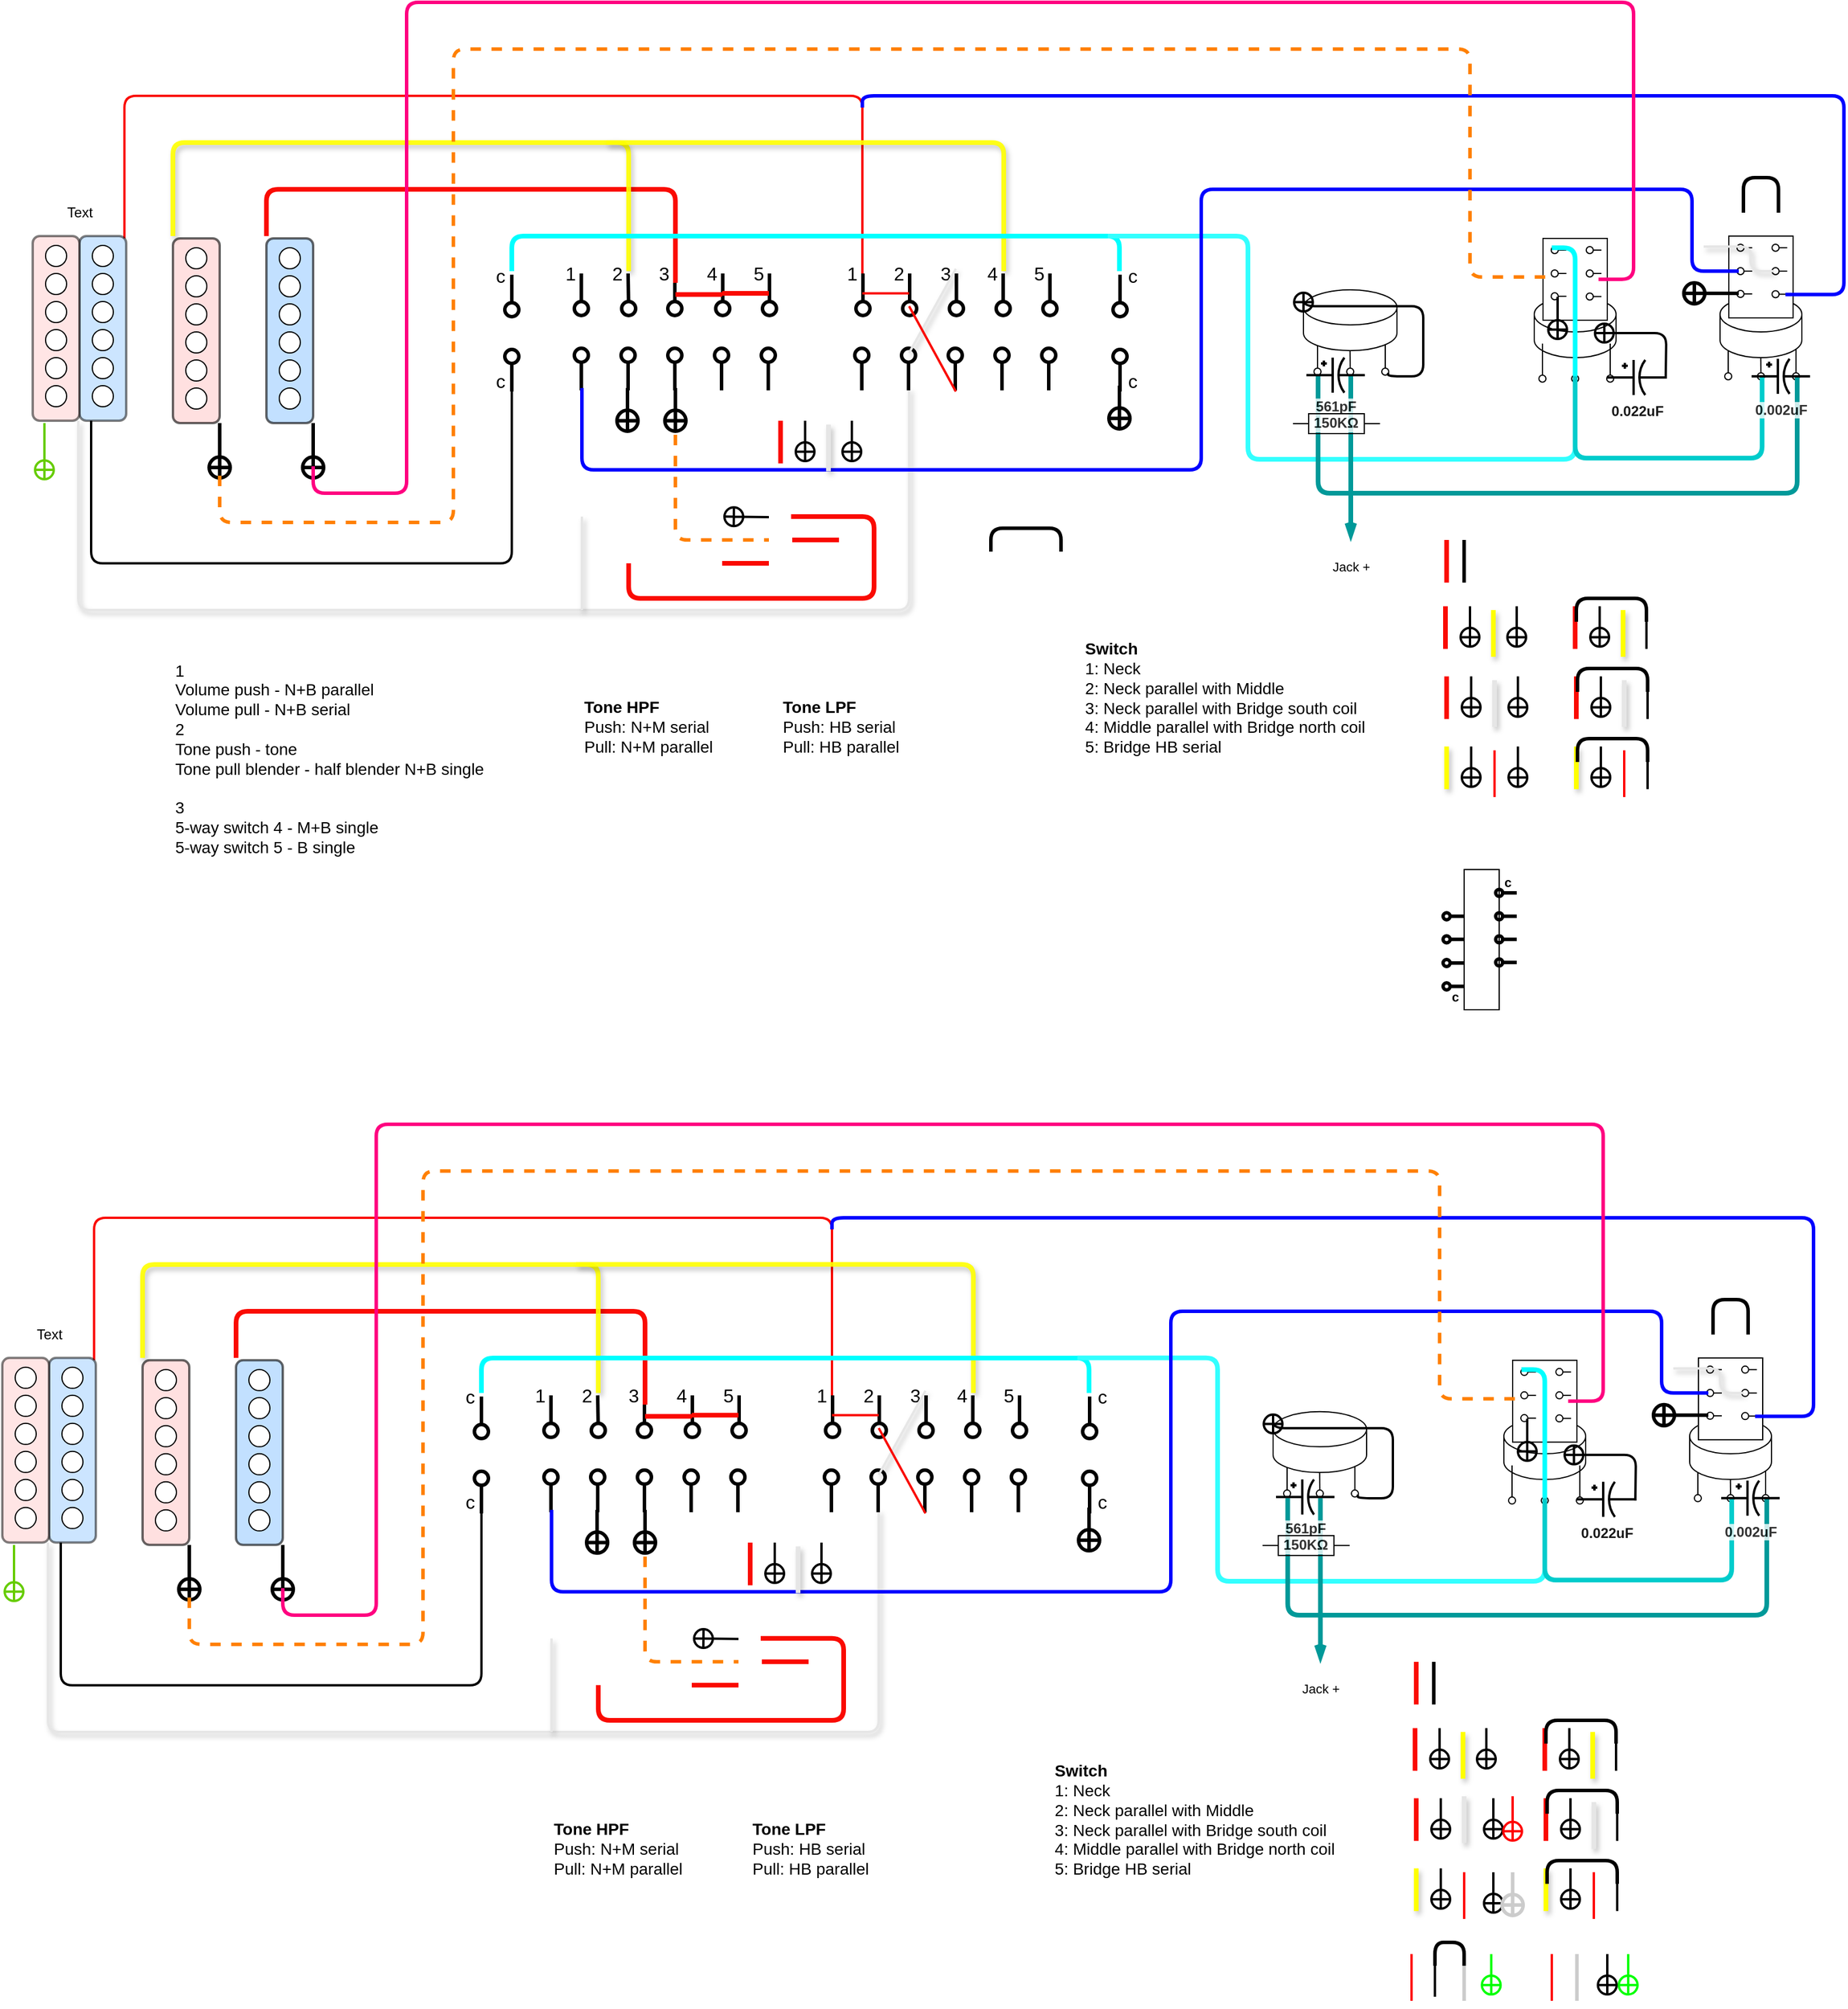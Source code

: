 <mxfile version="16.2.4" type="github">
  <diagram id="bpvqkjl4aAlvQeULc8f-" name="Page-1">
    <mxGraphModel dx="1118" dy="1417" grid="1" gridSize="10" guides="1" tooltips="1" connect="1" arrows="1" fold="1" page="1" pageScale="1" pageWidth="1600" pageHeight="900" math="0" shadow="0">
      <root>
        <mxCell id="0" />
        <mxCell id="1" parent="0" />
        <mxCell id="51kKJXi9qUbgjsaaFKMb-114" value="" style="shape=cylinder3;whiteSpace=wrap;html=1;boundedLbl=1;backgroundOutline=1;size=15;" parent="1" vertex="1">
          <mxGeometry x="1315" y="-628" width="70" height="52" as="geometry" />
        </mxCell>
        <mxCell id="Fe0a1QcQC23-B5LmOg1T-1" value="1&lt;br style=&quot;font-size: 14px;&quot;&gt;Volume push - N+B parallel&lt;br style=&quot;font-size: 14px;&quot;&gt;Volume pull - N+B serial&lt;br style=&quot;font-size: 14px;&quot;&gt;2&lt;br style=&quot;font-size: 14px;&quot;&gt;Tone push - tone&lt;br style=&quot;font-size: 14px;&quot;&gt;Tone pull blender - half blender N+B single&lt;br style=&quot;font-size: 14px;&quot;&gt;&lt;br style=&quot;font-size: 14px;&quot;&gt;3&lt;br style=&quot;font-size: 14px;&quot;&gt;5-way switch 4 - M+B single&lt;br style=&quot;font-size: 14px;&quot;&gt;5-way switch 5 - B single" style="text;html=1;align=left;verticalAlign=middle;resizable=0;points=[];autosize=1;fontSize=14;" parent="1" vertex="1">
          <mxGeometry x="150" y="-323.5" width="280" height="180" as="geometry" />
        </mxCell>
        <mxCell id="51kKJXi9qUbgjsaaFKMb-68" value="" style="endArrow=none;html=1;startArrow=oval;startFill=0;" parent="1" edge="1">
          <mxGeometry width="50" height="50" relative="1" as="geometry">
            <mxPoint x="1481" y="-560" as="sourcePoint" />
            <mxPoint x="1481" y="-590" as="targetPoint" />
          </mxGeometry>
        </mxCell>
        <mxCell id="51kKJXi9qUbgjsaaFKMb-69" value="" style="endArrow=none;html=1;startArrow=oval;startFill=0;" parent="1" edge="1">
          <mxGeometry width="50" height="50" relative="1" as="geometry">
            <mxPoint x="1509" y="-560" as="sourcePoint" />
            <mxPoint x="1508.75" y="-590" as="targetPoint" />
          </mxGeometry>
        </mxCell>
        <mxCell id="51kKJXi9qUbgjsaaFKMb-70" value="" style="endArrow=none;html=1;startArrow=oval;startFill=0;" parent="1" edge="1">
          <mxGeometry width="50" height="50" relative="1" as="geometry">
            <mxPoint x="1539" y="-560" as="sourcePoint" />
            <mxPoint x="1539" y="-590" as="targetPoint" />
          </mxGeometry>
        </mxCell>
        <mxCell id="51kKJXi9qUbgjsaaFKMb-71" value="" style="shape=cylinder3;whiteSpace=wrap;html=1;boundedLbl=1;backgroundOutline=1;size=15;" parent="1" vertex="1">
          <mxGeometry x="1474" y="-628" width="70" height="52" as="geometry" />
        </mxCell>
        <mxCell id="51kKJXi9qUbgjsaaFKMb-72" value="" style="rounded=1;whiteSpace=wrap;html=1;direction=south;strokeWidth=2;opacity=60;fillColor=#FFCCCC;" parent="1" vertex="1">
          <mxGeometry x="150" y="-678" width="40" height="158" as="geometry" />
        </mxCell>
        <mxCell id="51kKJXi9qUbgjsaaFKMb-73" value="" style="ellipse;whiteSpace=wrap;html=1;aspect=fixed;" parent="1" vertex="1">
          <mxGeometry x="161" y="-670" width="18" height="18" as="geometry" />
        </mxCell>
        <mxCell id="51kKJXi9qUbgjsaaFKMb-100" value="" style="rounded=0;whiteSpace=wrap;html=1;direction=south;" parent="1" vertex="1">
          <mxGeometry x="1481.5" y="-680" width="55" height="70" as="geometry" />
        </mxCell>
        <mxCell id="51kKJXi9qUbgjsaaFKMb-101" value="" style="endArrow=none;html=1;startArrow=oval;startFill=0;" parent="1" edge="1">
          <mxGeometry width="50" height="50" relative="1" as="geometry">
            <mxPoint x="1491.5" y="-630.5" as="sourcePoint" />
            <mxPoint x="1501.5" y="-630.5" as="targetPoint" />
          </mxGeometry>
        </mxCell>
        <mxCell id="51kKJXi9qUbgjsaaFKMb-102" value="" style="endArrow=none;html=1;startArrow=oval;startFill=0;" parent="1" edge="1">
          <mxGeometry width="50" height="50" relative="1" as="geometry">
            <mxPoint x="1491.5" y="-650" as="sourcePoint" />
            <mxPoint x="1501.5" y="-650" as="targetPoint" />
          </mxGeometry>
        </mxCell>
        <mxCell id="51kKJXi9qUbgjsaaFKMb-103" value="" style="endArrow=none;html=1;startArrow=oval;startFill=0;" parent="1" edge="1">
          <mxGeometry width="50" height="50" relative="1" as="geometry">
            <mxPoint x="1491.5" y="-670" as="sourcePoint" />
            <mxPoint x="1501.5" y="-670" as="targetPoint" />
          </mxGeometry>
        </mxCell>
        <mxCell id="51kKJXi9qUbgjsaaFKMb-104" value="" style="endArrow=none;html=1;startArrow=oval;startFill=0;" parent="1" edge="1">
          <mxGeometry width="50" height="50" relative="1" as="geometry">
            <mxPoint x="1521.5" y="-630.25" as="sourcePoint" />
            <mxPoint x="1531.5" y="-630.25" as="targetPoint" />
          </mxGeometry>
        </mxCell>
        <mxCell id="51kKJXi9qUbgjsaaFKMb-105" value="" style="endArrow=none;html=1;startArrow=oval;startFill=0;" parent="1" edge="1">
          <mxGeometry width="50" height="50" relative="1" as="geometry">
            <mxPoint x="1521.5" y="-650" as="sourcePoint" />
            <mxPoint x="1531.5" y="-650" as="targetPoint" />
          </mxGeometry>
        </mxCell>
        <mxCell id="51kKJXi9qUbgjsaaFKMb-106" value="" style="endArrow=none;html=1;startArrow=oval;startFill=0;" parent="1" edge="1">
          <mxGeometry width="50" height="50" relative="1" as="geometry">
            <mxPoint x="1521.5" y="-670" as="sourcePoint" />
            <mxPoint x="1531.5" y="-670" as="targetPoint" />
          </mxGeometry>
        </mxCell>
        <mxCell id="51kKJXi9qUbgjsaaFKMb-107" value="" style="endArrow=none;html=1;startArrow=oval;startFill=0;" parent="1" edge="1">
          <mxGeometry width="50" height="50" relative="1" as="geometry">
            <mxPoint x="1129.5" y="-564" as="sourcePoint" />
            <mxPoint x="1129.5" y="-594" as="targetPoint" />
          </mxGeometry>
        </mxCell>
        <mxCell id="51kKJXi9qUbgjsaaFKMb-108" value="" style="endArrow=none;html=1;startArrow=oval;startFill=0;" parent="1" edge="1">
          <mxGeometry width="50" height="50" relative="1" as="geometry">
            <mxPoint x="1157.5" y="-564" as="sourcePoint" />
            <mxPoint x="1157.25" y="-594" as="targetPoint" />
          </mxGeometry>
        </mxCell>
        <mxCell id="51kKJXi9qUbgjsaaFKMb-109" value="" style="endArrow=none;html=1;startArrow=oval;startFill=0;" parent="1" edge="1">
          <mxGeometry width="50" height="50" relative="1" as="geometry">
            <mxPoint x="1187.5" y="-564" as="sourcePoint" />
            <mxPoint x="1187.5" y="-594" as="targetPoint" />
          </mxGeometry>
        </mxCell>
        <mxCell id="51kKJXi9qUbgjsaaFKMb-110" value="" style="shape=cylinder3;whiteSpace=wrap;html=1;boundedLbl=1;backgroundOutline=1;size=15;" parent="1" vertex="1">
          <mxGeometry x="1117.5" y="-634" width="80" height="52" as="geometry" />
        </mxCell>
        <mxCell id="51kKJXi9qUbgjsaaFKMb-111" value="" style="endArrow=none;html=1;startArrow=oval;startFill=0;" parent="1" edge="1">
          <mxGeometry width="50" height="50" relative="1" as="geometry">
            <mxPoint x="1322" y="-558" as="sourcePoint" />
            <mxPoint x="1322" y="-588" as="targetPoint" />
          </mxGeometry>
        </mxCell>
        <mxCell id="51kKJXi9qUbgjsaaFKMb-112" value="" style="endArrow=none;html=1;startArrow=oval;startFill=0;" parent="1" edge="1">
          <mxGeometry width="50" height="50" relative="1" as="geometry">
            <mxPoint x="1350" y="-558" as="sourcePoint" />
            <mxPoint x="1349.75" y="-588" as="targetPoint" />
          </mxGeometry>
        </mxCell>
        <mxCell id="51kKJXi9qUbgjsaaFKMb-113" value="" style="endArrow=none;html=1;startArrow=oval;startFill=0;" parent="1" edge="1">
          <mxGeometry width="50" height="50" relative="1" as="geometry">
            <mxPoint x="1380" y="-558" as="sourcePoint" />
            <mxPoint x="1380" y="-588" as="targetPoint" />
          </mxGeometry>
        </mxCell>
        <mxCell id="51kKJXi9qUbgjsaaFKMb-115" value="" style="rounded=0;whiteSpace=wrap;html=1;direction=south;" parent="1" vertex="1">
          <mxGeometry x="1322.5" y="-678" width="55" height="70" as="geometry" />
        </mxCell>
        <mxCell id="51kKJXi9qUbgjsaaFKMb-116" value="" style="endArrow=none;html=1;startArrow=oval;startFill=0;" parent="1" edge="1">
          <mxGeometry width="50" height="50" relative="1" as="geometry">
            <mxPoint x="1332.5" y="-628.5" as="sourcePoint" />
            <mxPoint x="1342.5" y="-628.5" as="targetPoint" />
          </mxGeometry>
        </mxCell>
        <mxCell id="51kKJXi9qUbgjsaaFKMb-117" value="" style="endArrow=none;html=1;startArrow=oval;startFill=0;" parent="1" edge="1">
          <mxGeometry width="50" height="50" relative="1" as="geometry">
            <mxPoint x="1332.5" y="-648" as="sourcePoint" />
            <mxPoint x="1342.5" y="-648" as="targetPoint" />
          </mxGeometry>
        </mxCell>
        <mxCell id="51kKJXi9qUbgjsaaFKMb-118" value="" style="endArrow=none;html=1;startArrow=oval;startFill=0;" parent="1" edge="1">
          <mxGeometry width="50" height="50" relative="1" as="geometry">
            <mxPoint x="1332.5" y="-668" as="sourcePoint" />
            <mxPoint x="1342.5" y="-668" as="targetPoint" />
          </mxGeometry>
        </mxCell>
        <mxCell id="51kKJXi9qUbgjsaaFKMb-119" value="" style="endArrow=none;html=1;startArrow=oval;startFill=0;" parent="1" edge="1">
          <mxGeometry width="50" height="50" relative="1" as="geometry">
            <mxPoint x="1362.5" y="-628.25" as="sourcePoint" />
            <mxPoint x="1372.5" y="-628.25" as="targetPoint" />
          </mxGeometry>
        </mxCell>
        <mxCell id="51kKJXi9qUbgjsaaFKMb-120" value="" style="endArrow=none;html=1;startArrow=oval;startFill=0;" parent="1" edge="1">
          <mxGeometry width="50" height="50" relative="1" as="geometry">
            <mxPoint x="1362.5" y="-648" as="sourcePoint" />
            <mxPoint x="1372.5" y="-648" as="targetPoint" />
          </mxGeometry>
        </mxCell>
        <mxCell id="51kKJXi9qUbgjsaaFKMb-121" value="" style="endArrow=none;html=1;startArrow=oval;startFill=0;" parent="1" edge="1">
          <mxGeometry width="50" height="50" relative="1" as="geometry">
            <mxPoint x="1362.5" y="-668" as="sourcePoint" />
            <mxPoint x="1372.5" y="-668" as="targetPoint" />
          </mxGeometry>
        </mxCell>
        <mxCell id="51kKJXi9qUbgjsaaFKMb-122" value="" style="endArrow=none;html=1;strokeWidth=2;fillColor=#f8cecc;strokeColor=#FA0B02;edgeStyle=orthogonalEdgeStyle;" parent="1" edge="1">
          <mxGeometry width="50" height="50" relative="1" as="geometry">
            <mxPoint x="108.5" y="-678" as="sourcePoint" />
            <mxPoint x="740" y="-640" as="targetPoint" />
            <Array as="points">
              <mxPoint x="109" y="-800" />
              <mxPoint x="740" y="-800" />
            </Array>
          </mxGeometry>
        </mxCell>
        <mxCell id="51kKJXi9qUbgjsaaFKMb-123" value="" style="endArrow=none;html=1;strokeWidth=2;fillColor=#f8cecc;strokeColor=#66CC00;startArrow=circlePlus;startFill=0;" parent="1" edge="1">
          <mxGeometry width="50" height="50" relative="1" as="geometry">
            <mxPoint x="40" y="-470" as="sourcePoint" />
            <mxPoint x="40.0" y="-520" as="targetPoint" />
          </mxGeometry>
        </mxCell>
        <mxCell id="51kKJXi9qUbgjsaaFKMb-124" value="" style="endArrow=none;html=1;strokeWidth=2;fillColor=#f8cecc;startArrow=none;startFill=0;edgeStyle=orthogonalEdgeStyle;" parent="1" edge="1">
          <mxGeometry width="50" height="50" relative="1" as="geometry">
            <mxPoint x="440" y="-550" as="sourcePoint" />
            <mxPoint x="80.0" y="-522" as="targetPoint" />
            <Array as="points">
              <mxPoint x="440" y="-400" />
              <mxPoint x="80" y="-400" />
            </Array>
          </mxGeometry>
        </mxCell>
        <mxCell id="51kKJXi9qUbgjsaaFKMb-125" value="" style="endArrow=none;html=1;strokeWidth=2;fillColor=#f8cecc;strokeColor=#E6E6E6;edgeStyle=orthogonalEdgeStyle;rounded=1;shadow=1;" parent="1" edge="1">
          <mxGeometry width="50" height="50" relative="1" as="geometry">
            <mxPoint x="780" y="-550" as="sourcePoint" />
            <mxPoint x="69.0" y="-522" as="targetPoint" />
            <Array as="points">
              <mxPoint x="780" y="-360" />
              <mxPoint x="69" y="-360" />
            </Array>
          </mxGeometry>
        </mxCell>
        <mxCell id="51kKJXi9qUbgjsaaFKMb-126" value="" style="endArrow=none;html=1;startArrow=oval;startFill=0;strokeWidth=3;" parent="1" edge="1">
          <mxGeometry width="50" height="50" relative="1" as="geometry">
            <mxPoint x="1240" y="-78.25" as="sourcePoint" />
            <mxPoint x="1255" y="-78.25" as="targetPoint" />
          </mxGeometry>
        </mxCell>
        <mxCell id="51kKJXi9qUbgjsaaFKMb-127" value="" style="rounded=0;whiteSpace=wrap;html=1;" parent="1" vertex="1">
          <mxGeometry x="1255" y="-138" width="30" height="120" as="geometry" />
        </mxCell>
        <mxCell id="51kKJXi9qUbgjsaaFKMb-128" value="" style="endArrow=none;html=1;startArrow=oval;startFill=0;strokeWidth=3;entryX=0;entryY=0.286;entryDx=0;entryDy=0;entryPerimeter=0;" parent="1" edge="1">
          <mxGeometry width="50" height="50" relative="1" as="geometry">
            <mxPoint x="1240" y="-58" as="sourcePoint" />
            <mxPoint x="1255" y="-57.96" as="targetPoint" />
          </mxGeometry>
        </mxCell>
        <mxCell id="51kKJXi9qUbgjsaaFKMb-129" value="" style="endArrow=none;html=1;startArrow=oval;startFill=0;strokeWidth=3;entryX=0;entryY=0.286;entryDx=0;entryDy=0;entryPerimeter=0;" parent="1" edge="1">
          <mxGeometry width="50" height="50" relative="1" as="geometry">
            <mxPoint x="1240" y="-98" as="sourcePoint" />
            <mxPoint x="1255" y="-97.96" as="targetPoint" />
          </mxGeometry>
        </mxCell>
        <mxCell id="51kKJXi9qUbgjsaaFKMb-130" value="c" style="endArrow=none;html=1;startArrow=oval;startFill=0;strokeWidth=3;entryX=0;entryY=0.286;entryDx=0;entryDy=0;entryPerimeter=0;spacing=9;spacingTop=17;fontStyle=1" parent="1" edge="1">
          <mxGeometry width="50" height="50" relative="1" as="geometry">
            <mxPoint x="1240" y="-38" as="sourcePoint" />
            <mxPoint x="1255" y="-37.96" as="targetPoint" />
          </mxGeometry>
        </mxCell>
        <mxCell id="51kKJXi9qUbgjsaaFKMb-131" value="" style="endArrow=none;html=1;startArrow=oval;startFill=0;strokeWidth=3;" parent="1" edge="1">
          <mxGeometry width="50" height="50" relative="1" as="geometry">
            <mxPoint x="1285" y="-58.5" as="sourcePoint" />
            <mxPoint x="1300" y="-58.5" as="targetPoint" />
          </mxGeometry>
        </mxCell>
        <mxCell id="51kKJXi9qUbgjsaaFKMb-132" value="" style="endArrow=none;html=1;startArrow=oval;startFill=0;strokeWidth=3;entryX=0;entryY=0.286;entryDx=0;entryDy=0;entryPerimeter=0;" parent="1" edge="1">
          <mxGeometry width="50" height="50" relative="1" as="geometry">
            <mxPoint x="1285" y="-78.25" as="sourcePoint" />
            <mxPoint x="1300" y="-78.21" as="targetPoint" />
          </mxGeometry>
        </mxCell>
        <mxCell id="51kKJXi9qUbgjsaaFKMb-133" value="" style="endArrow=none;html=1;startArrow=oval;startFill=0;strokeWidth=3;entryX=0;entryY=0.286;entryDx=0;entryDy=0;entryPerimeter=0;" parent="1" edge="1">
          <mxGeometry width="50" height="50" relative="1" as="geometry">
            <mxPoint x="1285" y="-98" as="sourcePoint" />
            <mxPoint x="1300" y="-97.96" as="targetPoint" />
            <Array as="points">
              <mxPoint x="1300" y="-98" />
            </Array>
          </mxGeometry>
        </mxCell>
        <mxCell id="51kKJXi9qUbgjsaaFKMb-134" value="c" style="endArrow=none;html=1;startArrow=oval;startFill=0;strokeWidth=3;entryX=0;entryY=0.286;entryDx=0;entryDy=0;entryPerimeter=0;jumpSize=0;spacingTop=-19;fontStyle=1" parent="1" edge="1">
          <mxGeometry width="50" height="50" relative="1" as="geometry">
            <mxPoint x="1285" y="-118" as="sourcePoint" />
            <mxPoint x="1300" y="-117.96" as="targetPoint" />
          </mxGeometry>
        </mxCell>
        <mxCell id="51kKJXi9qUbgjsaaFKMb-135" value="&lt;div style=&quot;text-align: left ; font-size: 14px&quot;&gt;&lt;span style=&quot;font-size: 14px&quot;&gt;&lt;b style=&quot;font-size: 14px&quot;&gt;Switch&lt;/b&gt;&lt;/span&gt;&lt;/div&gt;&lt;div style=&quot;text-align: left ; font-size: 14px&quot;&gt;&lt;span style=&quot;font-size: 14px&quot;&gt;1: Neck&lt;/span&gt;&lt;/div&gt;&lt;div style=&quot;text-align: left ; font-size: 14px&quot;&gt;&lt;span style=&quot;font-size: 14px&quot;&gt;2: Neck parallel with Middle&lt;/span&gt;&lt;/div&gt;&lt;div style=&quot;text-align: left&quot;&gt;3: Neck parallel with Bridge south coil&lt;/div&gt;&lt;div style=&quot;text-align: left ; font-size: 14px&quot;&gt;&lt;span style=&quot;font-size: 14px&quot;&gt;4: Middle parallel with Bridge north coil&lt;/span&gt;&lt;/div&gt;&lt;div style=&quot;text-align: left ; font-size: 14px&quot;&gt;&lt;span style=&quot;font-size: 14px&quot;&gt;5: Bridge HB serial&lt;/span&gt;&lt;/div&gt;" style="text;html=1;align=center;verticalAlign=middle;resizable=0;points=[];autosize=1;strokeColor=none;fillColor=none;fontSize=14;" parent="1" vertex="1">
          <mxGeometry x="920" y="-340" width="260" height="110" as="geometry" />
        </mxCell>
        <mxCell id="51kKJXi9qUbgjsaaFKMb-136" value="&lt;b style=&quot;font-size: 14px&quot;&gt;Tone LPF&lt;/b&gt;&lt;br style=&quot;font-size: 14px&quot;&gt;Push: HB serial&lt;br style=&quot;font-size: 14px&quot;&gt;Pull: HB parallel" style="text;html=1;align=left;verticalAlign=middle;resizable=0;points=[];autosize=1;strokeColor=none;fillColor=none;fontSize=14;" parent="1" vertex="1">
          <mxGeometry x="670" y="-290" width="120" height="60" as="geometry" />
        </mxCell>
        <mxCell id="asJu54X23L_uqpBQXGJ8-4" value="c" style="endArrow=none;html=1;startArrow=oval;startFill=0;strokeWidth=3;jumpSize=0;spacingTop=-19;fontStyle=0;startSize=12;endSize=8;fontSize=16;sourcePerimeterSpacing=0;targetPerimeterSpacing=0;" parent="1" edge="1">
          <mxGeometry x="0.333" y="10" width="50" height="50" relative="1" as="geometry">
            <mxPoint x="440" y="-617" as="sourcePoint" />
            <mxPoint x="440" y="-647" as="targetPoint" />
            <mxPoint as="offset" />
          </mxGeometry>
        </mxCell>
        <mxCell id="asJu54X23L_uqpBQXGJ8-5" value="1" style="endArrow=none;html=1;startArrow=oval;startFill=0;strokeWidth=3;jumpSize=0;spacingTop=-19;fontStyle=0;startSize=12;endSize=8;fontSize=16;sourcePerimeterSpacing=0;targetPerimeterSpacing=0;verticalAlign=bottom;spacing=10;spacingRight=0;" parent="1" edge="1">
          <mxGeometry x="-0.333" y="10" width="50" height="50" relative="1" as="geometry">
            <mxPoint x="499.5" y="-618" as="sourcePoint" />
            <mxPoint x="499.5" y="-648" as="targetPoint" />
            <mxPoint as="offset" />
          </mxGeometry>
        </mxCell>
        <mxCell id="asJu54X23L_uqpBQXGJ8-6" value="2" style="endArrow=none;html=1;startArrow=oval;startFill=0;strokeWidth=3;jumpSize=0;spacingTop=-19;fontStyle=0;startSize=12;endSize=8;fontSize=16;sourcePerimeterSpacing=0;targetPerimeterSpacing=0;spacingRight=0;spacing=10;verticalAlign=bottom;" parent="1" edge="1">
          <mxGeometry x="-0.333" y="10" width="50" height="50" relative="1" as="geometry">
            <mxPoint x="540" y="-618" as="sourcePoint" />
            <mxPoint x="539.5" y="-648" as="targetPoint" />
            <mxPoint as="offset" />
          </mxGeometry>
        </mxCell>
        <mxCell id="asJu54X23L_uqpBQXGJ8-7" value="3" style="endArrow=none;html=1;startArrow=oval;startFill=0;strokeWidth=3;jumpSize=0;spacingTop=-19;fontStyle=0;startSize=12;endSize=8;fontSize=16;sourcePerimeterSpacing=0;targetPerimeterSpacing=0;spacingRight=0;verticalAlign=bottom;spacing=10;" parent="1" edge="1">
          <mxGeometry x="-0.333" y="10" width="50" height="50" relative="1" as="geometry">
            <mxPoint x="579.5" y="-618" as="sourcePoint" />
            <mxPoint x="579.5" y="-648" as="targetPoint" />
            <mxPoint as="offset" />
          </mxGeometry>
        </mxCell>
        <mxCell id="asJu54X23L_uqpBQXGJ8-8" value="4" style="endArrow=none;html=1;startArrow=oval;startFill=0;strokeWidth=3;jumpSize=0;spacingTop=-19;fontStyle=0;startSize=12;endSize=8;fontSize=16;sourcePerimeterSpacing=0;targetPerimeterSpacing=0;spacingRight=0;verticalAlign=bottom;spacing=10;" parent="1" edge="1">
          <mxGeometry x="-0.333" y="10" width="50" height="50" relative="1" as="geometry">
            <mxPoint x="620.5" y="-618" as="sourcePoint" />
            <mxPoint x="620.5" y="-648" as="targetPoint" />
            <mxPoint as="offset" />
          </mxGeometry>
        </mxCell>
        <mxCell id="asJu54X23L_uqpBQXGJ8-9" value="5" style="endArrow=none;html=1;startArrow=oval;startFill=0;strokeWidth=3;jumpSize=0;spacingTop=-19;fontStyle=0;startSize=12;endSize=8;fontSize=16;sourcePerimeterSpacing=0;targetPerimeterSpacing=0;spacingRight=0;verticalAlign=bottom;spacing=10;" parent="1" edge="1">
          <mxGeometry x="-0.333" y="10" width="50" height="50" relative="1" as="geometry">
            <mxPoint x="660.5" y="-618" as="sourcePoint" />
            <mxPoint x="660.5" y="-648" as="targetPoint" />
            <mxPoint as="offset" />
          </mxGeometry>
        </mxCell>
        <mxCell id="asJu54X23L_uqpBQXGJ8-10" value="c" style="endArrow=none;html=1;startArrow=oval;startFill=0;strokeWidth=3;jumpSize=0;spacingTop=-19;fontStyle=0;startSize=12;endSize=8;fontSize=16;sourcePerimeterSpacing=0;targetPerimeterSpacing=0;" parent="1" edge="1">
          <mxGeometry x="1" y="-10" width="50" height="50" relative="1" as="geometry">
            <mxPoint x="440" y="-577" as="sourcePoint" />
            <mxPoint x="440" y="-547" as="targetPoint" />
            <mxPoint as="offset" />
          </mxGeometry>
        </mxCell>
        <mxCell id="asJu54X23L_uqpBQXGJ8-11" value="" style="endArrow=none;html=1;startArrow=oval;startFill=0;strokeWidth=3;jumpSize=0;spacingTop=-19;fontStyle=0;startSize=12;endSize=8;fontSize=16;sourcePerimeterSpacing=0;targetPerimeterSpacing=0;" parent="1" edge="1">
          <mxGeometry x="-0.333" y="10" width="50" height="50" relative="1" as="geometry">
            <mxPoint x="499.5" y="-578" as="sourcePoint" />
            <mxPoint x="499.5" y="-548" as="targetPoint" />
            <mxPoint as="offset" />
          </mxGeometry>
        </mxCell>
        <mxCell id="asJu54X23L_uqpBQXGJ8-12" value="" style="endArrow=none;html=1;startArrow=oval;startFill=0;strokeWidth=3;jumpSize=0;spacingTop=-19;fontStyle=0;startSize=12;endSize=8;fontSize=16;sourcePerimeterSpacing=0;targetPerimeterSpacing=0;" parent="1" edge="1">
          <mxGeometry x="-0.333" y="10" width="50" height="50" relative="1" as="geometry">
            <mxPoint x="539.5" y="-578" as="sourcePoint" />
            <mxPoint x="539.5" y="-548" as="targetPoint" />
            <mxPoint as="offset" />
          </mxGeometry>
        </mxCell>
        <mxCell id="asJu54X23L_uqpBQXGJ8-13" value="" style="endArrow=none;html=1;startArrow=oval;startFill=0;strokeWidth=3;jumpSize=0;spacingTop=-19;fontStyle=0;startSize=12;endSize=8;fontSize=16;sourcePerimeterSpacing=0;targetPerimeterSpacing=0;" parent="1" edge="1">
          <mxGeometry x="-0.333" y="10" width="50" height="50" relative="1" as="geometry">
            <mxPoint x="579.5" y="-578" as="sourcePoint" />
            <mxPoint x="579.5" y="-548" as="targetPoint" />
            <mxPoint as="offset" />
          </mxGeometry>
        </mxCell>
        <mxCell id="asJu54X23L_uqpBQXGJ8-14" value="" style="endArrow=none;html=1;startArrow=oval;startFill=0;strokeWidth=3;jumpSize=0;spacingTop=-19;fontStyle=0;startSize=12;endSize=8;fontSize=16;sourcePerimeterSpacing=0;targetPerimeterSpacing=0;" parent="1" edge="1">
          <mxGeometry x="-0.333" y="10" width="50" height="50" relative="1" as="geometry">
            <mxPoint x="619.5" y="-578" as="sourcePoint" />
            <mxPoint x="619.5" y="-548" as="targetPoint" />
            <mxPoint as="offset" />
          </mxGeometry>
        </mxCell>
        <mxCell id="asJu54X23L_uqpBQXGJ8-15" value="" style="endArrow=none;html=1;startArrow=oval;startFill=0;strokeWidth=3;jumpSize=0;spacingTop=-19;fontStyle=0;startSize=12;endSize=8;fontSize=16;sourcePerimeterSpacing=0;targetPerimeterSpacing=0;" parent="1" edge="1">
          <mxGeometry x="-0.333" y="10" width="50" height="50" relative="1" as="geometry">
            <mxPoint x="659.5" y="-578" as="sourcePoint" />
            <mxPoint x="659.5" y="-548" as="targetPoint" />
            <mxPoint as="offset" />
          </mxGeometry>
        </mxCell>
        <mxCell id="asJu54X23L_uqpBQXGJ8-16" value="c" style="endArrow=none;html=1;startArrow=oval;startFill=0;strokeWidth=3;jumpSize=0;spacingTop=-19;fontStyle=0;startSize=12;endSize=8;fontSize=16;sourcePerimeterSpacing=0;targetPerimeterSpacing=0;" parent="1" edge="1">
          <mxGeometry x="1" y="10" width="50" height="50" relative="1" as="geometry">
            <mxPoint x="960.5" y="-577" as="sourcePoint" />
            <mxPoint x="960.5" y="-547" as="targetPoint" />
            <mxPoint as="offset" />
          </mxGeometry>
        </mxCell>
        <mxCell id="asJu54X23L_uqpBQXGJ8-17" value="" style="endArrow=none;html=1;startArrow=oval;startFill=0;strokeWidth=3;jumpSize=0;spacingTop=-19;fontStyle=0;startSize=12;endSize=8;fontSize=16;sourcePerimeterSpacing=0;targetPerimeterSpacing=0;" parent="1" edge="1">
          <mxGeometry x="-0.333" y="10" width="50" height="50" relative="1" as="geometry">
            <mxPoint x="779.5" y="-578" as="sourcePoint" />
            <mxPoint x="779.5" y="-548" as="targetPoint" />
            <mxPoint as="offset" />
          </mxGeometry>
        </mxCell>
        <mxCell id="asJu54X23L_uqpBQXGJ8-18" value="" style="endArrow=none;html=1;startArrow=oval;startFill=0;strokeWidth=3;jumpSize=0;spacingTop=-19;fontStyle=0;startSize=12;endSize=8;fontSize=16;sourcePerimeterSpacing=0;targetPerimeterSpacing=0;" parent="1" edge="1">
          <mxGeometry x="-0.333" y="10" width="50" height="50" relative="1" as="geometry">
            <mxPoint x="819.5" y="-578" as="sourcePoint" />
            <mxPoint x="819.5" y="-548" as="targetPoint" />
            <mxPoint as="offset" />
          </mxGeometry>
        </mxCell>
        <mxCell id="asJu54X23L_uqpBQXGJ8-19" value="" style="endArrow=none;html=1;startArrow=oval;startFill=0;strokeWidth=3;jumpSize=0;spacingTop=-19;fontStyle=0;startSize=12;endSize=8;fontSize=16;sourcePerimeterSpacing=0;targetPerimeterSpacing=0;" parent="1" edge="1">
          <mxGeometry x="-0.333" y="10" width="50" height="50" relative="1" as="geometry">
            <mxPoint x="859.5" y="-578" as="sourcePoint" />
            <mxPoint x="859.5" y="-548" as="targetPoint" />
            <mxPoint as="offset" />
          </mxGeometry>
        </mxCell>
        <mxCell id="asJu54X23L_uqpBQXGJ8-20" value="" style="endArrow=none;html=1;startArrow=oval;startFill=0;strokeWidth=3;jumpSize=0;spacingTop=-19;fontStyle=0;startSize=12;endSize=8;fontSize=16;sourcePerimeterSpacing=0;targetPerimeterSpacing=0;" parent="1" edge="1">
          <mxGeometry x="-0.333" y="10" width="50" height="50" relative="1" as="geometry">
            <mxPoint x="899.5" y="-578" as="sourcePoint" />
            <mxPoint x="899.5" y="-548" as="targetPoint" />
            <mxPoint as="offset" />
          </mxGeometry>
        </mxCell>
        <mxCell id="asJu54X23L_uqpBQXGJ8-21" value="" style="endArrow=none;html=1;startArrow=oval;startFill=0;strokeWidth=3;jumpSize=0;spacingTop=-19;fontStyle=0;startSize=12;endSize=8;fontSize=16;sourcePerimeterSpacing=0;targetPerimeterSpacing=0;" parent="1" edge="1">
          <mxGeometry x="-0.333" y="10" width="50" height="50" relative="1" as="geometry">
            <mxPoint x="739.5" y="-578" as="sourcePoint" />
            <mxPoint x="739.5" y="-548" as="targetPoint" />
            <mxPoint as="offset" />
          </mxGeometry>
        </mxCell>
        <mxCell id="asJu54X23L_uqpBQXGJ8-22" value="c" style="endArrow=none;html=1;startArrow=oval;startFill=0;strokeWidth=3;jumpSize=0;spacingTop=-19;fontStyle=0;startSize=12;endSize=8;fontSize=16;sourcePerimeterSpacing=0;targetPerimeterSpacing=0;" parent="1" edge="1">
          <mxGeometry x="0.333" y="-10" width="50" height="50" relative="1" as="geometry">
            <mxPoint x="960.5" y="-617" as="sourcePoint" />
            <mxPoint x="960.5" y="-647" as="targetPoint" />
            <mxPoint as="offset" />
          </mxGeometry>
        </mxCell>
        <mxCell id="asJu54X23L_uqpBQXGJ8-23" value="2" style="endArrow=none;html=1;startArrow=oval;startFill=0;strokeWidth=3;jumpSize=0;spacingTop=-19;fontStyle=0;startSize=12;endSize=8;fontSize=16;sourcePerimeterSpacing=0;targetPerimeterSpacing=0;spacingRight=0;verticalAlign=bottom;spacing=10;" parent="1" edge="1">
          <mxGeometry x="-0.333" y="10" width="50" height="50" relative="1" as="geometry">
            <mxPoint x="780.5" y="-618" as="sourcePoint" />
            <mxPoint x="780.5" y="-648" as="targetPoint" />
            <mxPoint as="offset" />
          </mxGeometry>
        </mxCell>
        <mxCell id="asJu54X23L_uqpBQXGJ8-24" value="3" style="endArrow=none;html=1;startArrow=oval;startFill=0;strokeWidth=3;jumpSize=0;spacingTop=-19;fontStyle=0;startSize=12;endSize=8;fontSize=16;sourcePerimeterSpacing=0;targetPerimeterSpacing=0;spacingRight=0;verticalAlign=bottom;spacing=10;" parent="1" edge="1">
          <mxGeometry x="-0.333" y="10" width="50" height="50" relative="1" as="geometry">
            <mxPoint x="820.5" y="-618" as="sourcePoint" />
            <mxPoint x="820.5" y="-648" as="targetPoint" />
            <mxPoint as="offset" />
          </mxGeometry>
        </mxCell>
        <mxCell id="asJu54X23L_uqpBQXGJ8-25" value="4" style="endArrow=none;html=1;startArrow=oval;startFill=0;strokeWidth=3;jumpSize=0;spacingTop=-19;fontStyle=0;startSize=12;endSize=8;fontSize=16;sourcePerimeterSpacing=0;targetPerimeterSpacing=0;spacingRight=0;verticalAlign=bottom;spacing=10;" parent="1" edge="1">
          <mxGeometry x="-0.333" y="10" width="50" height="50" relative="1" as="geometry">
            <mxPoint x="860.5" y="-618" as="sourcePoint" />
            <mxPoint x="860.5" y="-648" as="targetPoint" />
            <mxPoint as="offset" />
          </mxGeometry>
        </mxCell>
        <mxCell id="asJu54X23L_uqpBQXGJ8-26" value="5" style="endArrow=none;html=1;startArrow=oval;startFill=0;strokeWidth=3;jumpSize=0;spacingTop=-19;fontStyle=0;startSize=12;endSize=8;fontSize=16;sourcePerimeterSpacing=0;targetPerimeterSpacing=0;spacingRight=0;verticalAlign=bottom;spacing=10;" parent="1" edge="1">
          <mxGeometry x="-0.333" y="10" width="50" height="50" relative="1" as="geometry">
            <mxPoint x="900.5" y="-618" as="sourcePoint" />
            <mxPoint x="900.5" y="-648" as="targetPoint" />
            <mxPoint as="offset" />
          </mxGeometry>
        </mxCell>
        <mxCell id="asJu54X23L_uqpBQXGJ8-27" value="1" style="endArrow=none;html=1;startArrow=oval;startFill=0;strokeWidth=3;jumpSize=0;spacingTop=-19;fontStyle=0;startSize=12;endSize=8;fontSize=16;sourcePerimeterSpacing=0;targetPerimeterSpacing=0;spacingRight=0;verticalAlign=bottom;spacing=10;" parent="1" edge="1">
          <mxGeometry x="-0.333" y="10" width="50" height="50" relative="1" as="geometry">
            <mxPoint x="740.5" y="-618" as="sourcePoint" />
            <mxPoint x="740.5" y="-648" as="targetPoint" />
            <mxPoint as="offset" />
          </mxGeometry>
        </mxCell>
        <mxCell id="asJu54X23L_uqpBQXGJ8-30" value="" style="ellipse;whiteSpace=wrap;html=1;aspect=fixed;" parent="1" vertex="1">
          <mxGeometry x="161" y="-646" width="18" height="18" as="geometry" />
        </mxCell>
        <mxCell id="asJu54X23L_uqpBQXGJ8-31" value="" style="ellipse;whiteSpace=wrap;html=1;aspect=fixed;" parent="1" vertex="1">
          <mxGeometry x="161" y="-622" width="18" height="18" as="geometry" />
        </mxCell>
        <mxCell id="asJu54X23L_uqpBQXGJ8-32" value="" style="ellipse;whiteSpace=wrap;html=1;aspect=fixed;" parent="1" vertex="1">
          <mxGeometry x="161" y="-598" width="18" height="18" as="geometry" />
        </mxCell>
        <mxCell id="asJu54X23L_uqpBQXGJ8-33" value="" style="ellipse;whiteSpace=wrap;html=1;aspect=fixed;" parent="1" vertex="1">
          <mxGeometry x="161" y="-574" width="18" height="18" as="geometry" />
        </mxCell>
        <mxCell id="asJu54X23L_uqpBQXGJ8-34" value="" style="ellipse;whiteSpace=wrap;html=1;aspect=fixed;" parent="1" vertex="1">
          <mxGeometry x="161" y="-550" width="18" height="18" as="geometry" />
        </mxCell>
        <mxCell id="asJu54X23L_uqpBQXGJ8-42" value="" style="rounded=1;whiteSpace=wrap;html=1;direction=south;opacity=60;strokeWidth=2;fillColor=#99CCFF;" parent="1" vertex="1">
          <mxGeometry x="230" y="-678" width="40" height="158" as="geometry" />
        </mxCell>
        <mxCell id="asJu54X23L_uqpBQXGJ8-43" value="" style="ellipse;whiteSpace=wrap;html=1;aspect=fixed;" parent="1" vertex="1">
          <mxGeometry x="241" y="-670" width="18" height="18" as="geometry" />
        </mxCell>
        <mxCell id="asJu54X23L_uqpBQXGJ8-44" value="" style="ellipse;whiteSpace=wrap;html=1;aspect=fixed;" parent="1" vertex="1">
          <mxGeometry x="241" y="-646" width="18" height="18" as="geometry" />
        </mxCell>
        <mxCell id="asJu54X23L_uqpBQXGJ8-45" value="" style="ellipse;whiteSpace=wrap;html=1;aspect=fixed;" parent="1" vertex="1">
          <mxGeometry x="241" y="-622" width="18" height="18" as="geometry" />
        </mxCell>
        <mxCell id="asJu54X23L_uqpBQXGJ8-46" value="" style="ellipse;whiteSpace=wrap;html=1;aspect=fixed;" parent="1" vertex="1">
          <mxGeometry x="241" y="-598" width="18" height="18" as="geometry" />
        </mxCell>
        <mxCell id="asJu54X23L_uqpBQXGJ8-47" value="" style="ellipse;whiteSpace=wrap;html=1;aspect=fixed;" parent="1" vertex="1">
          <mxGeometry x="241" y="-574" width="18" height="18" as="geometry" />
        </mxCell>
        <mxCell id="asJu54X23L_uqpBQXGJ8-48" value="" style="ellipse;whiteSpace=wrap;html=1;aspect=fixed;" parent="1" vertex="1">
          <mxGeometry x="241" y="-550" width="18" height="18" as="geometry" />
        </mxCell>
        <mxCell id="asJu54X23L_uqpBQXGJ8-49" value="" style="rounded=1;whiteSpace=wrap;html=1;direction=south;strokeWidth=2;opacity=50;fillColor=#99CCFF;" parent="1" vertex="1">
          <mxGeometry x="70" y="-680" width="40" height="158" as="geometry" />
        </mxCell>
        <mxCell id="asJu54X23L_uqpBQXGJ8-50" value="" style="ellipse;whiteSpace=wrap;html=1;aspect=fixed;" parent="1" vertex="1">
          <mxGeometry x="81" y="-672" width="18" height="18" as="geometry" />
        </mxCell>
        <mxCell id="asJu54X23L_uqpBQXGJ8-51" value="" style="ellipse;whiteSpace=wrap;html=1;aspect=fixed;" parent="1" vertex="1">
          <mxGeometry x="81" y="-648" width="18" height="18" as="geometry" />
        </mxCell>
        <mxCell id="asJu54X23L_uqpBQXGJ8-52" value="" style="ellipse;whiteSpace=wrap;html=1;aspect=fixed;" parent="1" vertex="1">
          <mxGeometry x="81" y="-624" width="18" height="18" as="geometry" />
        </mxCell>
        <mxCell id="asJu54X23L_uqpBQXGJ8-53" value="" style="ellipse;whiteSpace=wrap;html=1;aspect=fixed;" parent="1" vertex="1">
          <mxGeometry x="81" y="-600" width="18" height="18" as="geometry" />
        </mxCell>
        <mxCell id="asJu54X23L_uqpBQXGJ8-54" value="" style="ellipse;whiteSpace=wrap;html=1;aspect=fixed;" parent="1" vertex="1">
          <mxGeometry x="81" y="-576" width="18" height="18" as="geometry" />
        </mxCell>
        <mxCell id="asJu54X23L_uqpBQXGJ8-55" value="" style="ellipse;whiteSpace=wrap;html=1;aspect=fixed;" parent="1" vertex="1">
          <mxGeometry x="81" y="-552" width="18" height="18" as="geometry" />
        </mxCell>
        <mxCell id="asJu54X23L_uqpBQXGJ8-56" value="" style="rounded=1;whiteSpace=wrap;html=1;direction=south;strokeWidth=2;opacity=50;fillColor=#FFCCCC;" parent="1" vertex="1">
          <mxGeometry x="30" y="-680" width="40" height="158" as="geometry" />
        </mxCell>
        <mxCell id="asJu54X23L_uqpBQXGJ8-57" value="" style="ellipse;whiteSpace=wrap;html=1;aspect=fixed;" parent="1" vertex="1">
          <mxGeometry x="41" y="-672" width="18" height="18" as="geometry" />
        </mxCell>
        <mxCell id="asJu54X23L_uqpBQXGJ8-58" value="" style="ellipse;whiteSpace=wrap;html=1;aspect=fixed;" parent="1" vertex="1">
          <mxGeometry x="41" y="-648" width="18" height="18" as="geometry" />
        </mxCell>
        <mxCell id="asJu54X23L_uqpBQXGJ8-59" value="" style="ellipse;whiteSpace=wrap;html=1;aspect=fixed;" parent="1" vertex="1">
          <mxGeometry x="41" y="-624" width="18" height="18" as="geometry" />
        </mxCell>
        <mxCell id="asJu54X23L_uqpBQXGJ8-60" value="" style="ellipse;whiteSpace=wrap;html=1;aspect=fixed;" parent="1" vertex="1">
          <mxGeometry x="41" y="-600" width="18" height="18" as="geometry" />
        </mxCell>
        <mxCell id="asJu54X23L_uqpBQXGJ8-61" value="" style="ellipse;whiteSpace=wrap;html=1;aspect=fixed;" parent="1" vertex="1">
          <mxGeometry x="41" y="-576" width="18" height="18" as="geometry" />
        </mxCell>
        <mxCell id="asJu54X23L_uqpBQXGJ8-62" value="" style="ellipse;whiteSpace=wrap;html=1;aspect=fixed;" parent="1" vertex="1">
          <mxGeometry x="41" y="-552" width="18" height="18" as="geometry" />
        </mxCell>
        <mxCell id="RauLzc8qqApyDC3I54p1-1" value="" style="endArrow=none;html=1;strokeWidth=4;fillColor=#f8cecc;strokeColor=#FA0B02;edgeStyle=orthogonalEdgeStyle;" parent="1" edge="1">
          <mxGeometry width="50" height="50" relative="1" as="geometry">
            <mxPoint x="230" y="-680" as="sourcePoint" />
            <mxPoint x="580" y="-640" as="targetPoint" />
            <Array as="points">
              <mxPoint x="230" y="-720" />
              <mxPoint x="580" y="-720" />
            </Array>
          </mxGeometry>
        </mxCell>
        <mxCell id="RauLzc8qqApyDC3I54p1-2" value="" style="endArrow=none;html=1;strokeWidth=3;fillColor=#f8cecc;strokeColor=#000000;startArrow=circlePlus;startFill=0;" parent="1" edge="1">
          <mxGeometry width="50" height="50" relative="1" as="geometry">
            <mxPoint x="270" y="-470" as="sourcePoint" />
            <mxPoint x="270" y="-520" as="targetPoint" />
          </mxGeometry>
        </mxCell>
        <mxCell id="RauLzc8qqApyDC3I54p1-3" value="" style="endArrow=none;html=1;strokeWidth=4;fillColor=#f8cecc;strokeColor=#FFFF00;edgeStyle=orthogonalEdgeStyle;shadow=1;opacity=90;" parent="1" edge="1">
          <mxGeometry width="50" height="50" relative="1" as="geometry">
            <mxPoint x="150" y="-680" as="sourcePoint" />
            <mxPoint x="540" y="-650" as="targetPoint" />
            <Array as="points">
              <mxPoint x="150" y="-760" />
              <mxPoint x="540" y="-760" />
            </Array>
          </mxGeometry>
        </mxCell>
        <mxCell id="RauLzc8qqApyDC3I54p1-4" value="" style="endArrow=none;html=1;strokeWidth=3;fillColor=#f8cecc;strokeColor=#000000;startArrow=circlePlus;startFill=0;" parent="1" edge="1">
          <mxGeometry width="50" height="50" relative="1" as="geometry">
            <mxPoint x="190" y="-470" as="sourcePoint" />
            <mxPoint x="190" y="-520" as="targetPoint" />
          </mxGeometry>
        </mxCell>
        <mxCell id="RauLzc8qqApyDC3I54p1-8" value="" style="endArrow=none;html=1;strokeWidth=2;fillColor=#f8cecc;strokeColor=#FA0B02;" parent="1" edge="1">
          <mxGeometry width="50" height="50" relative="1" as="geometry">
            <mxPoint x="740" y="-631" as="sourcePoint" />
            <mxPoint x="780" y="-631" as="targetPoint" />
          </mxGeometry>
        </mxCell>
        <mxCell id="RauLzc8qqApyDC3I54p1-9" value="" style="endArrow=none;html=1;strokeWidth=4;fillColor=#f8cecc;strokeColor=#FA0B02;" parent="1" edge="1">
          <mxGeometry width="50" height="50" relative="1" as="geometry">
            <mxPoint x="580" y="-630" as="sourcePoint" />
            <mxPoint x="620" y="-630" as="targetPoint" />
          </mxGeometry>
        </mxCell>
        <mxCell id="RauLzc8qqApyDC3I54p1-10" value="" style="endArrow=none;html=1;strokeWidth=4;fillColor=#f8cecc;strokeColor=#FFFF00;edgeStyle=orthogonalEdgeStyle;shadow=1;opacity=90;" parent="1" edge="1">
          <mxGeometry width="50" height="50" relative="1" as="geometry">
            <mxPoint x="521" y="-760" as="sourcePoint" />
            <mxPoint x="861" y="-650" as="targetPoint" />
            <Array as="points">
              <mxPoint x="861" y="-760" />
            </Array>
          </mxGeometry>
        </mxCell>
        <mxCell id="RauLzc8qqApyDC3I54p1-11" value="" style="endArrow=none;html=1;strokeWidth=3;fillColor=#f8cecc;strokeColor=#000000;startArrow=circlePlus;startFill=0;" parent="1" edge="1">
          <mxGeometry width="50" height="50" relative="1" as="geometry">
            <mxPoint x="539" y="-510" as="sourcePoint" />
            <mxPoint x="539" y="-550" as="targetPoint" />
          </mxGeometry>
        </mxCell>
        <mxCell id="RauLzc8qqApyDC3I54p1-12" value="" style="endArrow=none;html=1;strokeWidth=4;fillColor=#f8cecc;strokeColor=#FA0B02;" parent="1" edge="1">
          <mxGeometry width="50" height="50" relative="1" as="geometry">
            <mxPoint x="620" y="-631" as="sourcePoint" />
            <mxPoint x="660" y="-631" as="targetPoint" />
          </mxGeometry>
        </mxCell>
        <mxCell id="RauLzc8qqApyDC3I54p1-14" value="" style="endArrow=none;html=1;strokeWidth=2;fillColor=#f8cecc;startArrow=none;startFill=0;edgeStyle=orthogonalEdgeStyle;strokeColor=#E6E6E6;shadow=1;" parent="1" edge="1">
          <mxGeometry width="50" height="50" relative="1" as="geometry">
            <mxPoint x="500" y="-440" as="sourcePoint" />
            <mxPoint x="500" y="-360" as="targetPoint" />
            <Array as="points">
              <mxPoint x="500" y="-440" />
            </Array>
          </mxGeometry>
        </mxCell>
        <mxCell id="RauLzc8qqApyDC3I54p1-15" value="" style="endArrow=none;html=1;strokeWidth=4;fillColor=#f8cecc;strokeColor=#00FFFF;edgeStyle=orthogonalEdgeStyle;" parent="1" edge="1">
          <mxGeometry width="50" height="50" relative="1" as="geometry">
            <mxPoint x="440" y="-650" as="sourcePoint" />
            <mxPoint x="960" y="-650" as="targetPoint" />
            <Array as="points">
              <mxPoint x="440" y="-680" />
              <mxPoint x="960" y="-680" />
            </Array>
          </mxGeometry>
        </mxCell>
        <mxCell id="RauLzc8qqApyDC3I54p1-16" value="" style="endArrow=none;html=1;strokeWidth=4;fillColor=#f8cecc;strokeColor=#33FFFF;edgeStyle=orthogonalEdgeStyle;" parent="1" edge="1">
          <mxGeometry width="50" height="50" relative="1" as="geometry">
            <mxPoint x="950" y="-680" as="sourcePoint" />
            <mxPoint x="1350" y="-560" as="targetPoint" />
            <Array as="points">
              <mxPoint x="1070" y="-680" />
              <mxPoint x="1070" y="-489" />
              <mxPoint x="1350" y="-489" />
            </Array>
          </mxGeometry>
        </mxCell>
        <mxCell id="RauLzc8qqApyDC3I54p1-17" value="" style="endArrow=none;html=1;strokeWidth=4;fillColor=#f8cecc;strokeColor=#00CCCC;edgeStyle=orthogonalEdgeStyle;" parent="1" edge="1">
          <mxGeometry width="50" height="50" relative="1" as="geometry">
            <mxPoint x="1350" y="-560" as="sourcePoint" />
            <mxPoint x="1510" y="-560" as="targetPoint" />
            <Array as="points">
              <mxPoint x="1350" y="-490" />
              <mxPoint x="1510" y="-490" />
            </Array>
          </mxGeometry>
        </mxCell>
        <mxCell id="RauLzc8qqApyDC3I54p1-18" value="" style="endArrow=none;html=1;strokeWidth=4;fillColor=#f8cecc;strokeColor=#009999;edgeStyle=orthogonalEdgeStyle;" parent="1" edge="1">
          <mxGeometry width="50" height="50" relative="1" as="geometry">
            <mxPoint x="1130" y="-560" as="sourcePoint" />
            <mxPoint x="1540" y="-560" as="targetPoint" />
            <Array as="points">
              <mxPoint x="1130" y="-460" />
              <mxPoint x="1540" y="-460" />
            </Array>
          </mxGeometry>
        </mxCell>
        <mxCell id="RauLzc8qqApyDC3I54p1-19" value="Jack +" style="endArrow=openThin;html=1;strokeWidth=4;fillColor=#f8cecc;strokeColor=#009999;verticalAlign=top;spacing=82;endFill=0;" parent="1" edge="1">
          <mxGeometry width="50" height="50" relative="1" as="geometry">
            <mxPoint x="1158" y="-560" as="sourcePoint" />
            <mxPoint x="1158" y="-420" as="targetPoint" />
          </mxGeometry>
        </mxCell>
        <mxCell id="RauLzc8qqApyDC3I54p1-20" value="" style="endArrow=none;html=1;strokeWidth=2;fillColor=#f8cecc;strokeColor=#000000;startArrow=circlePlus;startFill=0;edgeStyle=orthogonalEdgeStyle;exitX=0;exitY=0;exitDx=0;exitDy=20.5;exitPerimeter=0;" parent="1" source="51kKJXi9qUbgjsaaFKMb-110" edge="1">
          <mxGeometry width="50" height="50" relative="1" as="geometry">
            <mxPoint x="1190" y="-523" as="sourcePoint" />
            <mxPoint x="1190" y="-563" as="targetPoint" />
            <Array as="points">
              <mxPoint x="1118" y="-620" />
              <mxPoint x="1220" y="-620" />
              <mxPoint x="1220" y="-560" />
              <mxPoint x="1190" y="-560" />
            </Array>
          </mxGeometry>
        </mxCell>
        <mxCell id="RauLzc8qqApyDC3I54p1-21" value="0.022uF" style="pointerEvents=1;verticalLabelPosition=bottom;shadow=0;dashed=0;align=center;html=1;verticalAlign=top;shape=mxgraph.electrical.capacitors.capacitor_3;fillColor=#FFCCCC;strokeWidth=2;labelBackgroundColor=default;textOpacity=90;fontStyle=1" parent="1" vertex="1">
          <mxGeometry x="1377.5" y="-574" width="50" height="30" as="geometry" />
        </mxCell>
        <mxCell id="RauLzc8qqApyDC3I54p1-23" value="" style="endArrow=none;html=1;strokeWidth=2;fillColor=#f8cecc;strokeColor=#000000;startArrow=circlePlus;startFill=0;exitX=0.714;exitY=0.596;exitDx=0;exitDy=0;exitPerimeter=0;edgeStyle=orthogonalEdgeStyle;" parent="1" source="51kKJXi9qUbgjsaaFKMb-114" edge="1">
          <mxGeometry width="50" height="50" relative="1" as="geometry">
            <mxPoint x="1395" y="-629" as="sourcePoint" />
            <mxPoint x="1427.5" y="-558" as="targetPoint" />
          </mxGeometry>
        </mxCell>
        <mxCell id="RauLzc8qqApyDC3I54p1-22" value="0.002uF" style="pointerEvents=1;verticalLabelPosition=bottom;shadow=0;dashed=0;align=center;html=1;verticalAlign=top;shape=mxgraph.electrical.capacitors.capacitor_3;fillColor=#FFCCCC;strokeWidth=2;labelBackgroundColor=default;textOpacity=80;fontStyle=1" parent="1" vertex="1">
          <mxGeometry x="1501" y="-575" width="50" height="30" as="geometry" />
        </mxCell>
        <mxCell id="RauLzc8qqApyDC3I54p1-40" value="561pF&lt;br&gt;150KΩ" style="pointerEvents=1;verticalLabelPosition=bottom;shadow=0;dashed=0;align=center;html=1;verticalAlign=top;shape=mxgraph.electrical.capacitors.capacitor_3;fillColor=#FFCCCC;strokeWidth=2;labelBackgroundColor=default;textOpacity=80;fontStyle=1;spacing=0;" parent="1" vertex="1">
          <mxGeometry x="1120" y="-576" width="50" height="30" as="geometry" />
        </mxCell>
        <mxCell id="RauLzc8qqApyDC3I54p1-44" value="" style="endArrow=none;html=1;strokeWidth=3;fillColor=#f8cecc;strokeColor=#000000;startArrow=circlePlus;startFill=0;" parent="1" edge="1">
          <mxGeometry width="50" height="50" relative="1" as="geometry">
            <mxPoint x="960" y="-512" as="sourcePoint" />
            <mxPoint x="960" y="-552" as="targetPoint" />
          </mxGeometry>
        </mxCell>
        <mxCell id="RauLzc8qqApyDC3I54p1-47" value="" style="endArrow=none;html=1;strokeWidth=2;fillColor=#f8cecc;startArrow=none;startFill=0;strokeColor=#E6E6E6;shadow=1;" parent="1" edge="1">
          <mxGeometry width="50" height="50" relative="1" as="geometry">
            <mxPoint x="780" y="-580" as="sourcePoint" />
            <mxPoint x="820" y="-652" as="targetPoint" />
          </mxGeometry>
        </mxCell>
        <mxCell id="RauLzc8qqApyDC3I54p1-48" value="" style="endArrow=none;html=1;strokeWidth=2;fillColor=#f8cecc;strokeColor=#FA0B02;" parent="1" edge="1">
          <mxGeometry width="50" height="50" relative="1" as="geometry">
            <mxPoint x="820" y="-547" as="sourcePoint" />
            <mxPoint x="780" y="-620" as="targetPoint" />
          </mxGeometry>
        </mxCell>
        <mxCell id="RauLzc8qqApyDC3I54p1-49" value="" style="endArrow=none;html=1;strokeWidth=3;fillColor=#f8cecc;strokeColor=#000000;startArrow=circlePlus;startFill=0;" parent="1" edge="1">
          <mxGeometry width="50" height="50" relative="1" as="geometry">
            <mxPoint x="580" y="-510" as="sourcePoint" />
            <mxPoint x="580" y="-550" as="targetPoint" />
          </mxGeometry>
        </mxCell>
        <mxCell id="RauLzc8qqApyDC3I54p1-52" value="" style="endArrow=none;html=1;strokeWidth=3;fillColor=#f8cecc;strokeColor=#000000;startArrow=circlePlus;startFill=0;" parent="1" edge="1">
          <mxGeometry width="50" height="50" relative="1" as="geometry">
            <mxPoint x="1440" y="-631" as="sourcePoint" />
            <mxPoint x="1490" y="-631" as="targetPoint" />
          </mxGeometry>
        </mxCell>
        <mxCell id="RauLzc8qqApyDC3I54p1-54" value="" style="endArrow=none;html=1;strokeWidth=3;fillColor=#f8cecc;startArrow=none;startFill=0;edgeStyle=orthogonalEdgeStyle;" parent="1" edge="1">
          <mxGeometry width="50" height="50" relative="1" as="geometry">
            <mxPoint x="1524" y="-700" as="sourcePoint" />
            <mxPoint x="1494" y="-700" as="targetPoint" />
            <Array as="points">
              <mxPoint x="1524" y="-730" />
              <mxPoint x="1494" y="-730" />
            </Array>
          </mxGeometry>
        </mxCell>
        <mxCell id="RauLzc8qqApyDC3I54p1-51" value="" style="endArrow=none;html=1;strokeWidth=3;fillColor=#f8cecc;strokeColor=#0000FF;edgeStyle=orthogonalEdgeStyle;" parent="1" edge="1">
          <mxGeometry width="50" height="50" relative="1" as="geometry">
            <mxPoint x="740" y="-790" as="sourcePoint" />
            <mxPoint x="1530" y="-630" as="targetPoint" />
            <Array as="points">
              <mxPoint x="740" y="-800" />
              <mxPoint x="1580" y="-800" />
              <mxPoint x="1580" y="-630" />
            </Array>
          </mxGeometry>
        </mxCell>
        <mxCell id="RauLzc8qqApyDC3I54p1-50" value="" style="endArrow=none;html=1;strokeWidth=2;fillColor=#f8cecc;startArrow=none;startFill=0;strokeColor=#E6E6E6;shadow=1;edgeStyle=orthogonalEdgeStyle;" parent="1" edge="1">
          <mxGeometry width="50" height="50" relative="1" as="geometry">
            <mxPoint x="1520" y="-650" as="sourcePoint" />
            <mxPoint x="1460" y="-671" as="targetPoint" />
            <Array as="points">
              <mxPoint x="1500" y="-650" />
              <mxPoint x="1500" y="-671" />
            </Array>
          </mxGeometry>
        </mxCell>
        <mxCell id="RauLzc8qqApyDC3I54p1-56" value="" style="endArrow=none;html=1;strokeWidth=3;fillColor=#f8cecc;strokeColor=#0000FF;edgeStyle=orthogonalEdgeStyle;" parent="1" edge="1">
          <mxGeometry width="50" height="50" relative="1" as="geometry">
            <mxPoint x="500" y="-550" as="sourcePoint" />
            <mxPoint x="1490" y="-650" as="targetPoint" />
            <Array as="points">
              <mxPoint x="500" y="-480" />
              <mxPoint x="1030" y="-480" />
              <mxPoint x="1030" y="-720" />
              <mxPoint x="1450" y="-720" />
              <mxPoint x="1450" y="-650" />
            </Array>
          </mxGeometry>
        </mxCell>
        <mxCell id="RauLzc8qqApyDC3I54p1-58" value="" style="endArrow=none;html=1;strokeWidth=2;fillColor=#f8cecc;strokeColor=#000000;startArrow=circlePlus;startFill=0;" parent="1" edge="1">
          <mxGeometry width="50" height="50" relative="1" as="geometry">
            <mxPoint x="1335" y="-590" as="sourcePoint" />
            <mxPoint x="1335" y="-628" as="targetPoint" />
          </mxGeometry>
        </mxCell>
        <mxCell id="RauLzc8qqApyDC3I54p1-59" value="" style="endArrow=none;html=1;strokeWidth=3;fillColor=#f8cecc;strokeColor=#FF8000;edgeStyle=orthogonalEdgeStyle;dashed=1;rounded=1;" parent="1" edge="1">
          <mxGeometry width="50" height="50" relative="1" as="geometry">
            <mxPoint x="190" y="-475" as="sourcePoint" />
            <mxPoint x="1330" y="-645" as="targetPoint" />
            <Array as="points">
              <mxPoint x="190" y="-435" />
              <mxPoint x="390" y="-435" />
              <mxPoint x="390" y="-840" />
              <mxPoint x="1260" y="-840" />
              <mxPoint x="1260" y="-645" />
            </Array>
          </mxGeometry>
        </mxCell>
        <mxCell id="RauLzc8qqApyDC3I54p1-60" value="" style="endArrow=none;html=1;strokeWidth=4;fillColor=#f8cecc;strokeColor=#00FFFF;edgeStyle=orthogonalEdgeStyle;" parent="1" edge="1">
          <mxGeometry width="50" height="50" relative="1" as="geometry">
            <mxPoint x="1350" y="-560" as="sourcePoint" />
            <mxPoint x="1330" y="-670" as="targetPoint" />
            <Array as="points">
              <mxPoint x="1350" y="-570" />
              <mxPoint x="1350" y="-670" />
            </Array>
          </mxGeometry>
        </mxCell>
        <mxCell id="RauLzc8qqApyDC3I54p1-61" value="&lt;b style=&quot;font-size: 14px&quot;&gt;Tone HPF&lt;/b&gt;&lt;br style=&quot;font-size: 14px&quot;&gt;Push: N+M serial&lt;br style=&quot;font-size: 14px&quot;&gt;Pull: N+M parallel" style="text;html=1;align=left;verticalAlign=middle;resizable=0;points=[];autosize=1;strokeColor=none;fillColor=none;fontSize=14;" parent="1" vertex="1">
          <mxGeometry x="500" y="-290" width="130" height="60" as="geometry" />
        </mxCell>
        <mxCell id="RauLzc8qqApyDC3I54p1-62" value="" style="endArrow=none;html=1;strokeWidth=3;fillColor=#f8cecc;strokeColor=#FF0080;edgeStyle=orthogonalEdgeStyle;" parent="1" edge="1">
          <mxGeometry width="50" height="50" relative="1" as="geometry">
            <mxPoint x="270" y="-483" as="sourcePoint" />
            <mxPoint x="1370" y="-643" as="targetPoint" />
            <Array as="points">
              <mxPoint x="270" y="-460" />
              <mxPoint x="350" y="-460" />
              <mxPoint x="350" y="-880" />
              <mxPoint x="1400" y="-880" />
              <mxPoint x="1400" y="-643" />
            </Array>
          </mxGeometry>
        </mxCell>
        <mxCell id="RauLzc8qqApyDC3I54p1-63" value="" style="endArrow=none;html=1;strokeWidth=4;fillColor=#f8cecc;strokeColor=#FA0B02;" parent="1" edge="1">
          <mxGeometry width="50" height="50" relative="1" as="geometry">
            <mxPoint x="1240" y="-383.5" as="sourcePoint" />
            <mxPoint x="1240" y="-420" as="targetPoint" />
          </mxGeometry>
        </mxCell>
        <mxCell id="RauLzc8qqApyDC3I54p1-64" value="" style="endArrow=none;html=1;strokeWidth=3;fillColor=#f8cecc;strokeColor=#000000;startArrow=none;startFill=0;" parent="1" edge="1">
          <mxGeometry width="50" height="50" relative="1" as="geometry">
            <mxPoint x="1255" y="-383.5" as="sourcePoint" />
            <mxPoint x="1255" y="-420" as="targetPoint" />
          </mxGeometry>
        </mxCell>
        <mxCell id="RauLzc8qqApyDC3I54p1-65" value="" style="endArrow=none;html=1;strokeWidth=4;fillColor=#f8cecc;strokeColor=#FA0B02;" parent="1" edge="1">
          <mxGeometry width="50" height="50" relative="1" as="geometry">
            <mxPoint x="1239" y="-326.75" as="sourcePoint" />
            <mxPoint x="1239" y="-363.25" as="targetPoint" />
          </mxGeometry>
        </mxCell>
        <mxCell id="RauLzc8qqApyDC3I54p1-66" value="" style="endArrow=none;html=1;strokeWidth=2;fillColor=#f8cecc;strokeColor=#000000;startArrow=circlePlus;startFill=0;" parent="1" edge="1">
          <mxGeometry width="50" height="50" relative="1" as="geometry">
            <mxPoint x="1260" y="-326.75" as="sourcePoint" />
            <mxPoint x="1260" y="-363.25" as="targetPoint" />
          </mxGeometry>
        </mxCell>
        <mxCell id="RauLzc8qqApyDC3I54p1-67" value="" style="endArrow=none;html=1;strokeWidth=2;fillColor=#f8cecc;strokeColor=#000000;startArrow=circlePlus;startFill=0;" parent="1" edge="1">
          <mxGeometry width="50" height="50" relative="1" as="geometry">
            <mxPoint x="1300" y="-326.75" as="sourcePoint" />
            <mxPoint x="1300" y="-363.25" as="targetPoint" />
          </mxGeometry>
        </mxCell>
        <mxCell id="RauLzc8qqApyDC3I54p1-68" value="" style="endArrow=none;html=1;strokeWidth=4;fillColor=#f8cecc;strokeColor=#FFFF00;shadow=1;" parent="1" edge="1">
          <mxGeometry width="50" height="50" relative="1" as="geometry">
            <mxPoint x="1280" y="-360" as="sourcePoint" />
            <mxPoint x="1280" y="-320" as="targetPoint" />
          </mxGeometry>
        </mxCell>
        <mxCell id="RauLzc8qqApyDC3I54p1-70" value="" style="endArrow=none;html=1;strokeWidth=4;fillColor=#f8cecc;strokeColor=#FA0B02;" parent="1" edge="1">
          <mxGeometry width="50" height="50" relative="1" as="geometry">
            <mxPoint x="1350" y="-326.75" as="sourcePoint" />
            <mxPoint x="1350" y="-363.25" as="targetPoint" />
          </mxGeometry>
        </mxCell>
        <mxCell id="RauLzc8qqApyDC3I54p1-71" value="" style="endArrow=none;html=1;strokeWidth=2;fillColor=#f8cecc;strokeColor=#000000;startArrow=circlePlus;startFill=0;" parent="1" edge="1">
          <mxGeometry width="50" height="50" relative="1" as="geometry">
            <mxPoint x="1371" y="-326.75" as="sourcePoint" />
            <mxPoint x="1371" y="-363.25" as="targetPoint" />
          </mxGeometry>
        </mxCell>
        <mxCell id="RauLzc8qqApyDC3I54p1-72" value="" style="endArrow=none;html=1;strokeWidth=2;fillColor=#f8cecc;strokeColor=#000000;startArrow=none;startFill=0;" parent="1" edge="1">
          <mxGeometry width="50" height="50" relative="1" as="geometry">
            <mxPoint x="1411" y="-326.75" as="sourcePoint" />
            <mxPoint x="1411" y="-363.25" as="targetPoint" />
          </mxGeometry>
        </mxCell>
        <mxCell id="RauLzc8qqApyDC3I54p1-73" value="" style="endArrow=none;html=1;strokeWidth=4;fillColor=#f8cecc;strokeColor=#FFFF00;shadow=1;" parent="1" edge="1">
          <mxGeometry width="50" height="50" relative="1" as="geometry">
            <mxPoint x="1391" y="-360" as="sourcePoint" />
            <mxPoint x="1391" y="-320" as="targetPoint" />
          </mxGeometry>
        </mxCell>
        <mxCell id="RauLzc8qqApyDC3I54p1-74" value="" style="endArrow=none;html=1;strokeWidth=3;fillColor=#f8cecc;startArrow=none;startFill=0;edgeStyle=orthogonalEdgeStyle;" parent="1" edge="1">
          <mxGeometry width="50" height="50" relative="1" as="geometry">
            <mxPoint x="1411" y="-350" as="sourcePoint" />
            <mxPoint x="1351" y="-350" as="targetPoint" />
            <Array as="points">
              <mxPoint x="1411" y="-370" />
              <mxPoint x="1351" y="-370" />
            </Array>
          </mxGeometry>
        </mxCell>
        <mxCell id="RauLzc8qqApyDC3I54p1-75" value="" style="endArrow=none;html=1;strokeWidth=4;fillColor=#f8cecc;strokeColor=#FA0B02;" parent="1" edge="1">
          <mxGeometry width="50" height="50" relative="1" as="geometry">
            <mxPoint x="1240" y="-266.75" as="sourcePoint" />
            <mxPoint x="1240" y="-303.25" as="targetPoint" />
          </mxGeometry>
        </mxCell>
        <mxCell id="RauLzc8qqApyDC3I54p1-76" value="" style="endArrow=none;html=1;strokeWidth=2;fillColor=#f8cecc;strokeColor=#000000;startArrow=circlePlus;startFill=0;" parent="1" edge="1">
          <mxGeometry width="50" height="50" relative="1" as="geometry">
            <mxPoint x="1261" y="-266.75" as="sourcePoint" />
            <mxPoint x="1261" y="-303.25" as="targetPoint" />
          </mxGeometry>
        </mxCell>
        <mxCell id="RauLzc8qqApyDC3I54p1-77" value="" style="endArrow=none;html=1;strokeWidth=2;fillColor=#f8cecc;strokeColor=#000000;startArrow=circlePlus;startFill=0;" parent="1" edge="1">
          <mxGeometry width="50" height="50" relative="1" as="geometry">
            <mxPoint x="1301" y="-266.75" as="sourcePoint" />
            <mxPoint x="1301" y="-303.25" as="targetPoint" />
          </mxGeometry>
        </mxCell>
        <mxCell id="RauLzc8qqApyDC3I54p1-78" value="" style="endArrow=none;html=1;strokeWidth=4;fillColor=#f8cecc;strokeColor=#E6E6E6;shadow=1;" parent="1" edge="1">
          <mxGeometry width="50" height="50" relative="1" as="geometry">
            <mxPoint x="1281" y="-300" as="sourcePoint" />
            <mxPoint x="1281" y="-260" as="targetPoint" />
          </mxGeometry>
        </mxCell>
        <mxCell id="RauLzc8qqApyDC3I54p1-79" value="" style="endArrow=none;html=1;strokeWidth=4;fillColor=#f8cecc;strokeColor=#FA0B02;" parent="1" edge="1">
          <mxGeometry width="50" height="50" relative="1" as="geometry">
            <mxPoint x="1351" y="-266.75" as="sourcePoint" />
            <mxPoint x="1351" y="-303.25" as="targetPoint" />
          </mxGeometry>
        </mxCell>
        <mxCell id="RauLzc8qqApyDC3I54p1-80" value="" style="endArrow=none;html=1;strokeWidth=2;fillColor=#f8cecc;strokeColor=#000000;startArrow=circlePlus;startFill=0;" parent="1" edge="1">
          <mxGeometry width="50" height="50" relative="1" as="geometry">
            <mxPoint x="1372" y="-266.75" as="sourcePoint" />
            <mxPoint x="1372" y="-303.25" as="targetPoint" />
          </mxGeometry>
        </mxCell>
        <mxCell id="RauLzc8qqApyDC3I54p1-81" value="" style="endArrow=none;html=1;strokeWidth=2;fillColor=#f8cecc;strokeColor=#000000;startArrow=none;startFill=0;" parent="1" edge="1">
          <mxGeometry width="50" height="50" relative="1" as="geometry">
            <mxPoint x="1412" y="-266.75" as="sourcePoint" />
            <mxPoint x="1412" y="-303.25" as="targetPoint" />
          </mxGeometry>
        </mxCell>
        <mxCell id="RauLzc8qqApyDC3I54p1-82" value="" style="endArrow=none;html=1;strokeWidth=4;fillColor=#f8cecc;strokeColor=#E6E6E6;shadow=1;" parent="1" edge="1">
          <mxGeometry width="50" height="50" relative="1" as="geometry">
            <mxPoint x="1392" y="-300" as="sourcePoint" />
            <mxPoint x="1392" y="-260" as="targetPoint" />
          </mxGeometry>
        </mxCell>
        <mxCell id="RauLzc8qqApyDC3I54p1-83" value="" style="endArrow=none;html=1;strokeWidth=3;fillColor=#f8cecc;startArrow=none;startFill=0;edgeStyle=orthogonalEdgeStyle;" parent="1" edge="1">
          <mxGeometry width="50" height="50" relative="1" as="geometry">
            <mxPoint x="1412" y="-290" as="sourcePoint" />
            <mxPoint x="1352" y="-290" as="targetPoint" />
            <Array as="points">
              <mxPoint x="1412" y="-310" />
              <mxPoint x="1352" y="-310" />
            </Array>
          </mxGeometry>
        </mxCell>
        <mxCell id="RauLzc8qqApyDC3I54p1-84" value="" style="endArrow=none;html=1;strokeWidth=4;fillColor=#f8cecc;strokeColor=#FFFF00;shadow=1;" parent="1" edge="1">
          <mxGeometry width="50" height="50" relative="1" as="geometry">
            <mxPoint x="1240" y="-206.75" as="sourcePoint" />
            <mxPoint x="1240" y="-243.25" as="targetPoint" />
          </mxGeometry>
        </mxCell>
        <mxCell id="RauLzc8qqApyDC3I54p1-85" value="" style="endArrow=none;html=1;strokeWidth=2;fillColor=#f8cecc;strokeColor=#000000;startArrow=circlePlus;startFill=0;" parent="1" edge="1">
          <mxGeometry width="50" height="50" relative="1" as="geometry">
            <mxPoint x="1261" y="-206.75" as="sourcePoint" />
            <mxPoint x="1261" y="-243.25" as="targetPoint" />
          </mxGeometry>
        </mxCell>
        <mxCell id="RauLzc8qqApyDC3I54p1-86" value="" style="endArrow=none;html=1;strokeWidth=2;fillColor=#f8cecc;strokeColor=#000000;startArrow=circlePlus;startFill=0;" parent="1" edge="1">
          <mxGeometry width="50" height="50" relative="1" as="geometry">
            <mxPoint x="1301" y="-206.75" as="sourcePoint" />
            <mxPoint x="1301" y="-243.25" as="targetPoint" />
          </mxGeometry>
        </mxCell>
        <mxCell id="RauLzc8qqApyDC3I54p1-87" value="" style="endArrow=none;html=1;strokeWidth=2;fillColor=#f8cecc;strokeColor=#FF0000;shadow=0;" parent="1" edge="1">
          <mxGeometry width="50" height="50" relative="1" as="geometry">
            <mxPoint x="1281" y="-240" as="sourcePoint" />
            <mxPoint x="1281" y="-200" as="targetPoint" />
          </mxGeometry>
        </mxCell>
        <mxCell id="RauLzc8qqApyDC3I54p1-88" value="" style="endArrow=none;html=1;strokeWidth=4;fillColor=#f8cecc;strokeColor=#FFFF00;shadow=1;" parent="1" edge="1">
          <mxGeometry width="50" height="50" relative="1" as="geometry">
            <mxPoint x="1351" y="-206.75" as="sourcePoint" />
            <mxPoint x="1351" y="-243.25" as="targetPoint" />
          </mxGeometry>
        </mxCell>
        <mxCell id="RauLzc8qqApyDC3I54p1-89" value="" style="endArrow=none;html=1;strokeWidth=2;fillColor=#f8cecc;strokeColor=#000000;startArrow=circlePlus;startFill=0;" parent="1" edge="1">
          <mxGeometry width="50" height="50" relative="1" as="geometry">
            <mxPoint x="1372" y="-206.75" as="sourcePoint" />
            <mxPoint x="1372" y="-243.25" as="targetPoint" />
          </mxGeometry>
        </mxCell>
        <mxCell id="RauLzc8qqApyDC3I54p1-90" value="" style="endArrow=none;html=1;strokeWidth=2;fillColor=#f8cecc;strokeColor=#000000;startArrow=none;startFill=0;" parent="1" edge="1">
          <mxGeometry width="50" height="50" relative="1" as="geometry">
            <mxPoint x="1412" y="-206.75" as="sourcePoint" />
            <mxPoint x="1412" y="-243.25" as="targetPoint" />
          </mxGeometry>
        </mxCell>
        <mxCell id="RauLzc8qqApyDC3I54p1-91" value="" style="endArrow=none;html=1;strokeWidth=2;fillColor=#f8cecc;strokeColor=#FF0000;shadow=0;" parent="1" edge="1">
          <mxGeometry width="50" height="50" relative="1" as="geometry">
            <mxPoint x="1392" y="-240" as="sourcePoint" />
            <mxPoint x="1392" y="-200" as="targetPoint" />
          </mxGeometry>
        </mxCell>
        <mxCell id="RauLzc8qqApyDC3I54p1-92" value="" style="endArrow=none;html=1;strokeWidth=3;fillColor=#f8cecc;startArrow=none;startFill=0;edgeStyle=orthogonalEdgeStyle;" parent="1" edge="1">
          <mxGeometry width="50" height="50" relative="1" as="geometry">
            <mxPoint x="1412" y="-230" as="sourcePoint" />
            <mxPoint x="1352" y="-230" as="targetPoint" />
            <Array as="points">
              <mxPoint x="1412" y="-250" />
              <mxPoint x="1352" y="-250" />
            </Array>
          </mxGeometry>
        </mxCell>
        <mxCell id="RauLzc8qqApyDC3I54p1-102" value="" style="endArrow=none;html=1;strokeWidth=4;fillColor=#f8cecc;strokeColor=#FA0B02;" parent="1" edge="1">
          <mxGeometry width="50" height="50" relative="1" as="geometry">
            <mxPoint x="670" y="-485.5" as="sourcePoint" />
            <mxPoint x="670" y="-522" as="targetPoint" />
          </mxGeometry>
        </mxCell>
        <mxCell id="RauLzc8qqApyDC3I54p1-103" value="" style="endArrow=none;html=1;strokeWidth=2;fillColor=#f8cecc;strokeColor=#000000;startArrow=circlePlus;startFill=0;" parent="1" edge="1">
          <mxGeometry width="50" height="50" relative="1" as="geometry">
            <mxPoint x="691" y="-485.5" as="sourcePoint" />
            <mxPoint x="691" y="-522" as="targetPoint" />
          </mxGeometry>
        </mxCell>
        <mxCell id="RauLzc8qqApyDC3I54p1-104" value="" style="endArrow=none;html=1;strokeWidth=2;fillColor=#f8cecc;strokeColor=#000000;startArrow=circlePlus;startFill=0;" parent="1" edge="1">
          <mxGeometry width="50" height="50" relative="1" as="geometry">
            <mxPoint x="731" y="-485.5" as="sourcePoint" />
            <mxPoint x="731" y="-522" as="targetPoint" />
          </mxGeometry>
        </mxCell>
        <mxCell id="RauLzc8qqApyDC3I54p1-105" value="" style="endArrow=none;html=1;strokeWidth=4;fillColor=#f8cecc;strokeColor=#E6E6E6;shadow=1;" parent="1" edge="1">
          <mxGeometry width="50" height="50" relative="1" as="geometry">
            <mxPoint x="711" y="-518.75" as="sourcePoint" />
            <mxPoint x="711" y="-478.75" as="targetPoint" />
          </mxGeometry>
        </mxCell>
        <mxCell id="RauLzc8qqApyDC3I54p1-106" value="" style="endArrow=none;html=1;strokeWidth=4;fillColor=#f8cecc;strokeColor=#FA0B02;edgeStyle=orthogonalEdgeStyle;" parent="1" edge="1">
          <mxGeometry width="50" height="50" relative="1" as="geometry">
            <mxPoint x="540" y="-400" as="sourcePoint" />
            <mxPoint x="679" y="-440" as="targetPoint" />
            <Array as="points">
              <mxPoint x="540" y="-370" />
              <mxPoint x="750" y="-370" />
              <mxPoint x="750" y="-440" />
            </Array>
          </mxGeometry>
        </mxCell>
        <mxCell id="RauLzc8qqApyDC3I54p1-107" value="" style="endArrow=none;html=1;strokeWidth=2;fillColor=#f8cecc;strokeColor=#000000;startArrow=circlePlus;startFill=0;" parent="1" edge="1">
          <mxGeometry width="50" height="50" relative="1" as="geometry">
            <mxPoint x="620" y="-440" as="sourcePoint" />
            <mxPoint x="660" y="-439.5" as="targetPoint" />
          </mxGeometry>
        </mxCell>
        <mxCell id="RauLzc8qqApyDC3I54p1-110" value="" style="endArrow=none;html=1;strokeWidth=3;fillColor=#f8cecc;startArrow=none;startFill=0;edgeStyle=orthogonalEdgeStyle;" parent="1" edge="1">
          <mxGeometry width="50" height="50" relative="1" as="geometry">
            <mxPoint x="910" y="-410" as="sourcePoint" />
            <mxPoint x="850" y="-410" as="targetPoint" />
            <Array as="points">
              <mxPoint x="910" y="-430" />
              <mxPoint x="850" y="-430" />
            </Array>
          </mxGeometry>
        </mxCell>
        <mxCell id="RauLzc8qqApyDC3I54p1-111" value="" style="endArrow=none;html=1;strokeWidth=3;fillColor=#f8cecc;strokeColor=#FF8000;edgeStyle=orthogonalEdgeStyle;dashed=1;rounded=1;" parent="1" edge="1">
          <mxGeometry width="50" height="50" relative="1" as="geometry">
            <mxPoint x="580" y="-510" as="sourcePoint" />
            <mxPoint x="660" y="-420" as="targetPoint" />
            <Array as="points">
              <mxPoint x="580" y="-420" />
            </Array>
          </mxGeometry>
        </mxCell>
        <mxCell id="RauLzc8qqApyDC3I54p1-112" value="" style="endArrow=none;html=1;strokeWidth=4;fillColor=#f8cecc;strokeColor=#FA0B02;" parent="1" edge="1">
          <mxGeometry width="50" height="50" relative="1" as="geometry">
            <mxPoint x="720" y="-420" as="sourcePoint" />
            <mxPoint x="680" y="-420" as="targetPoint" />
          </mxGeometry>
        </mxCell>
        <mxCell id="RauLzc8qqApyDC3I54p1-113" value="" style="endArrow=none;html=1;strokeWidth=4;fillColor=#f8cecc;strokeColor=#FA0B02;" parent="1" edge="1">
          <mxGeometry width="50" height="50" relative="1" as="geometry">
            <mxPoint x="660" y="-400" as="sourcePoint" />
            <mxPoint x="620" y="-400" as="targetPoint" />
          </mxGeometry>
        </mxCell>
        <mxCell id="RauLzc8qqApyDC3I54p1-114" value="" style="pointerEvents=1;verticalLabelPosition=bottom;shadow=0;dashed=0;align=center;html=1;verticalAlign=top;shape=mxgraph.electrical.resistors.resistor_1;labelBackgroundColor=default;fontSize=14;fontColor=#00FFFF;strokeWidth=1;fillColor=none;" parent="1" vertex="1">
          <mxGeometry x="1108.5" y="-528" width="74.5" height="17" as="geometry" />
        </mxCell>
        <mxCell id="qJue6B5tNP7MQQq_9PR4-1" value="Text" style="text;html=1;align=center;verticalAlign=middle;resizable=0;points=[];autosize=1;strokeColor=none;fillColor=none;" vertex="1" parent="1">
          <mxGeometry x="50" y="-710" width="40" height="20" as="geometry" />
        </mxCell>
        <mxCell id="qJue6B5tNP7MQQq_9PR4-161" value="" style="shape=cylinder3;whiteSpace=wrap;html=1;boundedLbl=1;backgroundOutline=1;size=15;" vertex="1" parent="1">
          <mxGeometry x="1289" y="331.93" width="70" height="52" as="geometry" />
        </mxCell>
        <mxCell id="qJue6B5tNP7MQQq_9PR4-162" value="" style="endArrow=none;html=1;startArrow=oval;startFill=0;" edge="1" parent="1">
          <mxGeometry width="50" height="50" relative="1" as="geometry">
            <mxPoint x="1455" y="399.93" as="sourcePoint" />
            <mxPoint x="1455" y="369.93" as="targetPoint" />
          </mxGeometry>
        </mxCell>
        <mxCell id="qJue6B5tNP7MQQq_9PR4-163" value="" style="endArrow=none;html=1;startArrow=oval;startFill=0;" edge="1" parent="1">
          <mxGeometry width="50" height="50" relative="1" as="geometry">
            <mxPoint x="1483" y="399.93" as="sourcePoint" />
            <mxPoint x="1482.75" y="369.93" as="targetPoint" />
          </mxGeometry>
        </mxCell>
        <mxCell id="qJue6B5tNP7MQQq_9PR4-164" value="" style="endArrow=none;html=1;startArrow=oval;startFill=0;" edge="1" parent="1">
          <mxGeometry width="50" height="50" relative="1" as="geometry">
            <mxPoint x="1513" y="399.93" as="sourcePoint" />
            <mxPoint x="1513" y="369.93" as="targetPoint" />
          </mxGeometry>
        </mxCell>
        <mxCell id="qJue6B5tNP7MQQq_9PR4-165" value="" style="shape=cylinder3;whiteSpace=wrap;html=1;boundedLbl=1;backgroundOutline=1;size=15;" vertex="1" parent="1">
          <mxGeometry x="1448" y="331.93" width="70" height="52" as="geometry" />
        </mxCell>
        <mxCell id="qJue6B5tNP7MQQq_9PR4-166" value="" style="rounded=1;whiteSpace=wrap;html=1;direction=south;strokeWidth=2;opacity=60;fillColor=#FFCCCC;" vertex="1" parent="1">
          <mxGeometry x="124" y="281.93" width="40" height="158" as="geometry" />
        </mxCell>
        <mxCell id="qJue6B5tNP7MQQq_9PR4-167" value="" style="ellipse;whiteSpace=wrap;html=1;aspect=fixed;" vertex="1" parent="1">
          <mxGeometry x="135" y="289.93" width="18" height="18" as="geometry" />
        </mxCell>
        <mxCell id="qJue6B5tNP7MQQq_9PR4-168" value="" style="rounded=0;whiteSpace=wrap;html=1;direction=south;" vertex="1" parent="1">
          <mxGeometry x="1455.5" y="279.93" width="55" height="70" as="geometry" />
        </mxCell>
        <mxCell id="qJue6B5tNP7MQQq_9PR4-169" value="" style="endArrow=none;html=1;startArrow=oval;startFill=0;" edge="1" parent="1">
          <mxGeometry width="50" height="50" relative="1" as="geometry">
            <mxPoint x="1465.5" y="329.43" as="sourcePoint" />
            <mxPoint x="1475.5" y="329.43" as="targetPoint" />
          </mxGeometry>
        </mxCell>
        <mxCell id="qJue6B5tNP7MQQq_9PR4-170" value="" style="endArrow=none;html=1;startArrow=oval;startFill=0;" edge="1" parent="1">
          <mxGeometry width="50" height="50" relative="1" as="geometry">
            <mxPoint x="1465.5" y="309.93" as="sourcePoint" />
            <mxPoint x="1475.5" y="309.93" as="targetPoint" />
          </mxGeometry>
        </mxCell>
        <mxCell id="qJue6B5tNP7MQQq_9PR4-171" value="" style="endArrow=none;html=1;startArrow=oval;startFill=0;" edge="1" parent="1">
          <mxGeometry width="50" height="50" relative="1" as="geometry">
            <mxPoint x="1465.5" y="289.93" as="sourcePoint" />
            <mxPoint x="1475.5" y="289.93" as="targetPoint" />
          </mxGeometry>
        </mxCell>
        <mxCell id="qJue6B5tNP7MQQq_9PR4-172" value="" style="endArrow=none;html=1;startArrow=oval;startFill=0;" edge="1" parent="1">
          <mxGeometry width="50" height="50" relative="1" as="geometry">
            <mxPoint x="1495.5" y="329.68" as="sourcePoint" />
            <mxPoint x="1505.5" y="329.68" as="targetPoint" />
          </mxGeometry>
        </mxCell>
        <mxCell id="qJue6B5tNP7MQQq_9PR4-173" value="" style="endArrow=none;html=1;startArrow=oval;startFill=0;" edge="1" parent="1">
          <mxGeometry width="50" height="50" relative="1" as="geometry">
            <mxPoint x="1495.5" y="309.93" as="sourcePoint" />
            <mxPoint x="1505.5" y="309.93" as="targetPoint" />
          </mxGeometry>
        </mxCell>
        <mxCell id="qJue6B5tNP7MQQq_9PR4-174" value="" style="endArrow=none;html=1;startArrow=oval;startFill=0;" edge="1" parent="1">
          <mxGeometry width="50" height="50" relative="1" as="geometry">
            <mxPoint x="1495.5" y="289.93" as="sourcePoint" />
            <mxPoint x="1505.5" y="289.93" as="targetPoint" />
          </mxGeometry>
        </mxCell>
        <mxCell id="qJue6B5tNP7MQQq_9PR4-175" value="" style="endArrow=none;html=1;startArrow=oval;startFill=0;" edge="1" parent="1">
          <mxGeometry width="50" height="50" relative="1" as="geometry">
            <mxPoint x="1103.5" y="395.93" as="sourcePoint" />
            <mxPoint x="1103.5" y="365.93" as="targetPoint" />
          </mxGeometry>
        </mxCell>
        <mxCell id="qJue6B5tNP7MQQq_9PR4-176" value="" style="endArrow=none;html=1;startArrow=oval;startFill=0;" edge="1" parent="1">
          <mxGeometry width="50" height="50" relative="1" as="geometry">
            <mxPoint x="1131.5" y="395.93" as="sourcePoint" />
            <mxPoint x="1131.25" y="365.93" as="targetPoint" />
          </mxGeometry>
        </mxCell>
        <mxCell id="qJue6B5tNP7MQQq_9PR4-177" value="" style="endArrow=none;html=1;startArrow=oval;startFill=0;" edge="1" parent="1">
          <mxGeometry width="50" height="50" relative="1" as="geometry">
            <mxPoint x="1161.5" y="395.93" as="sourcePoint" />
            <mxPoint x="1161.5" y="365.93" as="targetPoint" />
          </mxGeometry>
        </mxCell>
        <mxCell id="qJue6B5tNP7MQQq_9PR4-178" value="" style="shape=cylinder3;whiteSpace=wrap;html=1;boundedLbl=1;backgroundOutline=1;size=15;" vertex="1" parent="1">
          <mxGeometry x="1091.5" y="325.93" width="80" height="52" as="geometry" />
        </mxCell>
        <mxCell id="qJue6B5tNP7MQQq_9PR4-179" value="" style="endArrow=none;html=1;startArrow=oval;startFill=0;" edge="1" parent="1">
          <mxGeometry width="50" height="50" relative="1" as="geometry">
            <mxPoint x="1296" y="401.93" as="sourcePoint" />
            <mxPoint x="1296" y="371.93" as="targetPoint" />
          </mxGeometry>
        </mxCell>
        <mxCell id="qJue6B5tNP7MQQq_9PR4-180" value="" style="endArrow=none;html=1;startArrow=oval;startFill=0;" edge="1" parent="1">
          <mxGeometry width="50" height="50" relative="1" as="geometry">
            <mxPoint x="1324" y="401.93" as="sourcePoint" />
            <mxPoint x="1323.75" y="371.93" as="targetPoint" />
          </mxGeometry>
        </mxCell>
        <mxCell id="qJue6B5tNP7MQQq_9PR4-181" value="" style="endArrow=none;html=1;startArrow=oval;startFill=0;" edge="1" parent="1">
          <mxGeometry width="50" height="50" relative="1" as="geometry">
            <mxPoint x="1354" y="401.93" as="sourcePoint" />
            <mxPoint x="1354" y="371.93" as="targetPoint" />
          </mxGeometry>
        </mxCell>
        <mxCell id="qJue6B5tNP7MQQq_9PR4-182" value="" style="rounded=0;whiteSpace=wrap;html=1;direction=south;" vertex="1" parent="1">
          <mxGeometry x="1296.5" y="281.93" width="55" height="70" as="geometry" />
        </mxCell>
        <mxCell id="qJue6B5tNP7MQQq_9PR4-183" value="" style="endArrow=none;html=1;startArrow=oval;startFill=0;" edge="1" parent="1">
          <mxGeometry width="50" height="50" relative="1" as="geometry">
            <mxPoint x="1306.5" y="331.43" as="sourcePoint" />
            <mxPoint x="1316.5" y="331.43" as="targetPoint" />
          </mxGeometry>
        </mxCell>
        <mxCell id="qJue6B5tNP7MQQq_9PR4-184" value="" style="endArrow=none;html=1;startArrow=oval;startFill=0;" edge="1" parent="1">
          <mxGeometry width="50" height="50" relative="1" as="geometry">
            <mxPoint x="1306.5" y="311.93" as="sourcePoint" />
            <mxPoint x="1316.5" y="311.93" as="targetPoint" />
          </mxGeometry>
        </mxCell>
        <mxCell id="qJue6B5tNP7MQQq_9PR4-185" value="" style="endArrow=none;html=1;startArrow=oval;startFill=0;" edge="1" parent="1">
          <mxGeometry width="50" height="50" relative="1" as="geometry">
            <mxPoint x="1306.5" y="291.93" as="sourcePoint" />
            <mxPoint x="1316.5" y="291.93" as="targetPoint" />
          </mxGeometry>
        </mxCell>
        <mxCell id="qJue6B5tNP7MQQq_9PR4-186" value="" style="endArrow=none;html=1;startArrow=oval;startFill=0;" edge="1" parent="1">
          <mxGeometry width="50" height="50" relative="1" as="geometry">
            <mxPoint x="1336.5" y="331.68" as="sourcePoint" />
            <mxPoint x="1346.5" y="331.68" as="targetPoint" />
          </mxGeometry>
        </mxCell>
        <mxCell id="qJue6B5tNP7MQQq_9PR4-187" value="" style="endArrow=none;html=1;startArrow=oval;startFill=0;" edge="1" parent="1">
          <mxGeometry width="50" height="50" relative="1" as="geometry">
            <mxPoint x="1336.5" y="311.93" as="sourcePoint" />
            <mxPoint x="1346.5" y="311.93" as="targetPoint" />
          </mxGeometry>
        </mxCell>
        <mxCell id="qJue6B5tNP7MQQq_9PR4-188" value="" style="endArrow=none;html=1;startArrow=oval;startFill=0;" edge="1" parent="1">
          <mxGeometry width="50" height="50" relative="1" as="geometry">
            <mxPoint x="1336.5" y="291.93" as="sourcePoint" />
            <mxPoint x="1346.5" y="291.93" as="targetPoint" />
          </mxGeometry>
        </mxCell>
        <mxCell id="qJue6B5tNP7MQQq_9PR4-189" value="" style="endArrow=none;html=1;strokeWidth=2;fillColor=#f8cecc;strokeColor=#FA0B02;edgeStyle=orthogonalEdgeStyle;" edge="1" parent="1">
          <mxGeometry width="50" height="50" relative="1" as="geometry">
            <mxPoint x="82.5" y="281.93" as="sourcePoint" />
            <mxPoint x="714" y="319.93" as="targetPoint" />
            <Array as="points">
              <mxPoint x="83" y="159.93" />
              <mxPoint x="714" y="159.93" />
            </Array>
          </mxGeometry>
        </mxCell>
        <mxCell id="qJue6B5tNP7MQQq_9PR4-190" value="" style="endArrow=none;html=1;strokeWidth=2;fillColor=#f8cecc;strokeColor=#66CC00;startArrow=circlePlus;startFill=0;" edge="1" parent="1">
          <mxGeometry width="50" height="50" relative="1" as="geometry">
            <mxPoint x="14" y="489.93" as="sourcePoint" />
            <mxPoint x="14" y="439.93" as="targetPoint" />
          </mxGeometry>
        </mxCell>
        <mxCell id="qJue6B5tNP7MQQq_9PR4-191" value="" style="endArrow=none;html=1;strokeWidth=2;fillColor=#f8cecc;startArrow=none;startFill=0;edgeStyle=orthogonalEdgeStyle;" edge="1" parent="1">
          <mxGeometry width="50" height="50" relative="1" as="geometry">
            <mxPoint x="414" y="409.93" as="sourcePoint" />
            <mxPoint x="54" y="437.93" as="targetPoint" />
            <Array as="points">
              <mxPoint x="414" y="559.93" />
              <mxPoint x="54" y="559.93" />
            </Array>
          </mxGeometry>
        </mxCell>
        <mxCell id="qJue6B5tNP7MQQq_9PR4-192" value="" style="endArrow=none;html=1;strokeWidth=2;fillColor=#f8cecc;strokeColor=#E6E6E6;edgeStyle=orthogonalEdgeStyle;rounded=1;shadow=1;" edge="1" parent="1">
          <mxGeometry width="50" height="50" relative="1" as="geometry">
            <mxPoint x="754" y="409.93" as="sourcePoint" />
            <mxPoint x="43" y="437.93" as="targetPoint" />
            <Array as="points">
              <mxPoint x="754" y="599.93" />
              <mxPoint x="43" y="599.93" />
            </Array>
          </mxGeometry>
        </mxCell>
        <mxCell id="qJue6B5tNP7MQQq_9PR4-193" value="&lt;div style=&quot;text-align: left ; font-size: 14px&quot;&gt;&lt;span style=&quot;font-size: 14px&quot;&gt;&lt;b style=&quot;font-size: 14px&quot;&gt;Switch&lt;/b&gt;&lt;/span&gt;&lt;/div&gt;&lt;div style=&quot;text-align: left ; font-size: 14px&quot;&gt;&lt;span style=&quot;font-size: 14px&quot;&gt;1: Neck&lt;/span&gt;&lt;/div&gt;&lt;div style=&quot;text-align: left ; font-size: 14px&quot;&gt;&lt;span style=&quot;font-size: 14px&quot;&gt;2: Neck parallel with Middle&lt;/span&gt;&lt;/div&gt;&lt;div style=&quot;text-align: left&quot;&gt;3: Neck parallel with Bridge south coil&lt;/div&gt;&lt;div style=&quot;text-align: left ; font-size: 14px&quot;&gt;&lt;span style=&quot;font-size: 14px&quot;&gt;4: Middle parallel with Bridge north coil&lt;/span&gt;&lt;/div&gt;&lt;div style=&quot;text-align: left ; font-size: 14px&quot;&gt;&lt;span style=&quot;font-size: 14px&quot;&gt;5: Bridge HB serial&lt;/span&gt;&lt;/div&gt;" style="text;html=1;align=center;verticalAlign=middle;resizable=0;points=[];autosize=1;strokeColor=none;fillColor=none;fontSize=14;" vertex="1" parent="1">
          <mxGeometry x="894" y="619.93" width="260" height="110" as="geometry" />
        </mxCell>
        <mxCell id="qJue6B5tNP7MQQq_9PR4-194" value="&lt;b style=&quot;font-size: 14px&quot;&gt;Tone LPF&lt;/b&gt;&lt;br style=&quot;font-size: 14px&quot;&gt;Push: HB serial&lt;br style=&quot;font-size: 14px&quot;&gt;Pull: HB parallel" style="text;html=1;align=left;verticalAlign=middle;resizable=0;points=[];autosize=1;strokeColor=none;fillColor=none;fontSize=14;" vertex="1" parent="1">
          <mxGeometry x="644" y="669.93" width="120" height="60" as="geometry" />
        </mxCell>
        <mxCell id="qJue6B5tNP7MQQq_9PR4-195" value="c" style="endArrow=none;html=1;startArrow=oval;startFill=0;strokeWidth=3;jumpSize=0;spacingTop=-19;fontStyle=0;startSize=12;endSize=8;fontSize=16;sourcePerimeterSpacing=0;targetPerimeterSpacing=0;" edge="1" parent="1">
          <mxGeometry x="0.333" y="10" width="50" height="50" relative="1" as="geometry">
            <mxPoint x="414" y="342.93" as="sourcePoint" />
            <mxPoint x="414" y="312.93" as="targetPoint" />
            <mxPoint as="offset" />
          </mxGeometry>
        </mxCell>
        <mxCell id="qJue6B5tNP7MQQq_9PR4-196" value="1" style="endArrow=none;html=1;startArrow=oval;startFill=0;strokeWidth=3;jumpSize=0;spacingTop=-19;fontStyle=0;startSize=12;endSize=8;fontSize=16;sourcePerimeterSpacing=0;targetPerimeterSpacing=0;verticalAlign=bottom;spacing=10;spacingRight=0;" edge="1" parent="1">
          <mxGeometry x="-0.333" y="10" width="50" height="50" relative="1" as="geometry">
            <mxPoint x="473.5" y="341.93" as="sourcePoint" />
            <mxPoint x="473.5" y="311.93" as="targetPoint" />
            <mxPoint as="offset" />
          </mxGeometry>
        </mxCell>
        <mxCell id="qJue6B5tNP7MQQq_9PR4-197" value="2" style="endArrow=none;html=1;startArrow=oval;startFill=0;strokeWidth=3;jumpSize=0;spacingTop=-19;fontStyle=0;startSize=12;endSize=8;fontSize=16;sourcePerimeterSpacing=0;targetPerimeterSpacing=0;spacingRight=0;spacing=10;verticalAlign=bottom;" edge="1" parent="1">
          <mxGeometry x="-0.333" y="10" width="50" height="50" relative="1" as="geometry">
            <mxPoint x="514" y="341.93" as="sourcePoint" />
            <mxPoint x="513.5" y="311.93" as="targetPoint" />
            <mxPoint as="offset" />
          </mxGeometry>
        </mxCell>
        <mxCell id="qJue6B5tNP7MQQq_9PR4-198" value="3" style="endArrow=none;html=1;startArrow=oval;startFill=0;strokeWidth=3;jumpSize=0;spacingTop=-19;fontStyle=0;startSize=12;endSize=8;fontSize=16;sourcePerimeterSpacing=0;targetPerimeterSpacing=0;spacingRight=0;verticalAlign=bottom;spacing=10;" edge="1" parent="1">
          <mxGeometry x="-0.333" y="10" width="50" height="50" relative="1" as="geometry">
            <mxPoint x="553.5" y="341.93" as="sourcePoint" />
            <mxPoint x="553.5" y="311.93" as="targetPoint" />
            <mxPoint as="offset" />
          </mxGeometry>
        </mxCell>
        <mxCell id="qJue6B5tNP7MQQq_9PR4-199" value="4" style="endArrow=none;html=1;startArrow=oval;startFill=0;strokeWidth=3;jumpSize=0;spacingTop=-19;fontStyle=0;startSize=12;endSize=8;fontSize=16;sourcePerimeterSpacing=0;targetPerimeterSpacing=0;spacingRight=0;verticalAlign=bottom;spacing=10;" edge="1" parent="1">
          <mxGeometry x="-0.333" y="10" width="50" height="50" relative="1" as="geometry">
            <mxPoint x="594.5" y="341.93" as="sourcePoint" />
            <mxPoint x="594.5" y="311.93" as="targetPoint" />
            <mxPoint as="offset" />
          </mxGeometry>
        </mxCell>
        <mxCell id="qJue6B5tNP7MQQq_9PR4-200" value="5" style="endArrow=none;html=1;startArrow=oval;startFill=0;strokeWidth=3;jumpSize=0;spacingTop=-19;fontStyle=0;startSize=12;endSize=8;fontSize=16;sourcePerimeterSpacing=0;targetPerimeterSpacing=0;spacingRight=0;verticalAlign=bottom;spacing=10;" edge="1" parent="1">
          <mxGeometry x="-0.333" y="10" width="50" height="50" relative="1" as="geometry">
            <mxPoint x="634.5" y="341.93" as="sourcePoint" />
            <mxPoint x="634.5" y="311.93" as="targetPoint" />
            <mxPoint as="offset" />
          </mxGeometry>
        </mxCell>
        <mxCell id="qJue6B5tNP7MQQq_9PR4-201" value="c" style="endArrow=none;html=1;startArrow=oval;startFill=0;strokeWidth=3;jumpSize=0;spacingTop=-19;fontStyle=0;startSize=12;endSize=8;fontSize=16;sourcePerimeterSpacing=0;targetPerimeterSpacing=0;" edge="1" parent="1">
          <mxGeometry x="1" y="-10" width="50" height="50" relative="1" as="geometry">
            <mxPoint x="414" y="382.93" as="sourcePoint" />
            <mxPoint x="414" y="412.93" as="targetPoint" />
            <mxPoint as="offset" />
          </mxGeometry>
        </mxCell>
        <mxCell id="qJue6B5tNP7MQQq_9PR4-202" value="" style="endArrow=none;html=1;startArrow=oval;startFill=0;strokeWidth=3;jumpSize=0;spacingTop=-19;fontStyle=0;startSize=12;endSize=8;fontSize=16;sourcePerimeterSpacing=0;targetPerimeterSpacing=0;" edge="1" parent="1">
          <mxGeometry x="-0.333" y="10" width="50" height="50" relative="1" as="geometry">
            <mxPoint x="473.5" y="381.93" as="sourcePoint" />
            <mxPoint x="473.5" y="411.93" as="targetPoint" />
            <mxPoint as="offset" />
          </mxGeometry>
        </mxCell>
        <mxCell id="qJue6B5tNP7MQQq_9PR4-203" value="" style="endArrow=none;html=1;startArrow=oval;startFill=0;strokeWidth=3;jumpSize=0;spacingTop=-19;fontStyle=0;startSize=12;endSize=8;fontSize=16;sourcePerimeterSpacing=0;targetPerimeterSpacing=0;" edge="1" parent="1">
          <mxGeometry x="-0.333" y="10" width="50" height="50" relative="1" as="geometry">
            <mxPoint x="513.5" y="381.93" as="sourcePoint" />
            <mxPoint x="513.5" y="411.93" as="targetPoint" />
            <mxPoint as="offset" />
          </mxGeometry>
        </mxCell>
        <mxCell id="qJue6B5tNP7MQQq_9PR4-204" value="" style="endArrow=none;html=1;startArrow=oval;startFill=0;strokeWidth=3;jumpSize=0;spacingTop=-19;fontStyle=0;startSize=12;endSize=8;fontSize=16;sourcePerimeterSpacing=0;targetPerimeterSpacing=0;" edge="1" parent="1">
          <mxGeometry x="-0.333" y="10" width="50" height="50" relative="1" as="geometry">
            <mxPoint x="553.5" y="381.93" as="sourcePoint" />
            <mxPoint x="553.5" y="411.93" as="targetPoint" />
            <mxPoint as="offset" />
          </mxGeometry>
        </mxCell>
        <mxCell id="qJue6B5tNP7MQQq_9PR4-205" value="" style="endArrow=none;html=1;startArrow=oval;startFill=0;strokeWidth=3;jumpSize=0;spacingTop=-19;fontStyle=0;startSize=12;endSize=8;fontSize=16;sourcePerimeterSpacing=0;targetPerimeterSpacing=0;" edge="1" parent="1">
          <mxGeometry x="-0.333" y="10" width="50" height="50" relative="1" as="geometry">
            <mxPoint x="593.5" y="381.93" as="sourcePoint" />
            <mxPoint x="593.5" y="411.93" as="targetPoint" />
            <mxPoint as="offset" />
          </mxGeometry>
        </mxCell>
        <mxCell id="qJue6B5tNP7MQQq_9PR4-206" value="" style="endArrow=none;html=1;startArrow=oval;startFill=0;strokeWidth=3;jumpSize=0;spacingTop=-19;fontStyle=0;startSize=12;endSize=8;fontSize=16;sourcePerimeterSpacing=0;targetPerimeterSpacing=0;" edge="1" parent="1">
          <mxGeometry x="-0.333" y="10" width="50" height="50" relative="1" as="geometry">
            <mxPoint x="633.5" y="381.93" as="sourcePoint" />
            <mxPoint x="633.5" y="411.93" as="targetPoint" />
            <mxPoint as="offset" />
          </mxGeometry>
        </mxCell>
        <mxCell id="qJue6B5tNP7MQQq_9PR4-207" value="c" style="endArrow=none;html=1;startArrow=oval;startFill=0;strokeWidth=3;jumpSize=0;spacingTop=-19;fontStyle=0;startSize=12;endSize=8;fontSize=16;sourcePerimeterSpacing=0;targetPerimeterSpacing=0;" edge="1" parent="1">
          <mxGeometry x="1" y="10" width="50" height="50" relative="1" as="geometry">
            <mxPoint x="934.5" y="382.93" as="sourcePoint" />
            <mxPoint x="934.5" y="412.93" as="targetPoint" />
            <mxPoint as="offset" />
          </mxGeometry>
        </mxCell>
        <mxCell id="qJue6B5tNP7MQQq_9PR4-208" value="" style="endArrow=none;html=1;startArrow=oval;startFill=0;strokeWidth=3;jumpSize=0;spacingTop=-19;fontStyle=0;startSize=12;endSize=8;fontSize=16;sourcePerimeterSpacing=0;targetPerimeterSpacing=0;" edge="1" parent="1">
          <mxGeometry x="-0.333" y="10" width="50" height="50" relative="1" as="geometry">
            <mxPoint x="753.5" y="381.93" as="sourcePoint" />
            <mxPoint x="753.5" y="411.93" as="targetPoint" />
            <mxPoint as="offset" />
          </mxGeometry>
        </mxCell>
        <mxCell id="qJue6B5tNP7MQQq_9PR4-209" value="" style="endArrow=none;html=1;startArrow=oval;startFill=0;strokeWidth=3;jumpSize=0;spacingTop=-19;fontStyle=0;startSize=12;endSize=8;fontSize=16;sourcePerimeterSpacing=0;targetPerimeterSpacing=0;" edge="1" parent="1">
          <mxGeometry x="-0.333" y="10" width="50" height="50" relative="1" as="geometry">
            <mxPoint x="793.5" y="381.93" as="sourcePoint" />
            <mxPoint x="793.5" y="411.93" as="targetPoint" />
            <mxPoint as="offset" />
          </mxGeometry>
        </mxCell>
        <mxCell id="qJue6B5tNP7MQQq_9PR4-210" value="" style="endArrow=none;html=1;startArrow=oval;startFill=0;strokeWidth=3;jumpSize=0;spacingTop=-19;fontStyle=0;startSize=12;endSize=8;fontSize=16;sourcePerimeterSpacing=0;targetPerimeterSpacing=0;" edge="1" parent="1">
          <mxGeometry x="-0.333" y="10" width="50" height="50" relative="1" as="geometry">
            <mxPoint x="833.5" y="381.93" as="sourcePoint" />
            <mxPoint x="833.5" y="411.93" as="targetPoint" />
            <mxPoint as="offset" />
          </mxGeometry>
        </mxCell>
        <mxCell id="qJue6B5tNP7MQQq_9PR4-211" value="" style="endArrow=none;html=1;startArrow=oval;startFill=0;strokeWidth=3;jumpSize=0;spacingTop=-19;fontStyle=0;startSize=12;endSize=8;fontSize=16;sourcePerimeterSpacing=0;targetPerimeterSpacing=0;" edge="1" parent="1">
          <mxGeometry x="-0.333" y="10" width="50" height="50" relative="1" as="geometry">
            <mxPoint x="873.5" y="381.93" as="sourcePoint" />
            <mxPoint x="873.5" y="411.93" as="targetPoint" />
            <mxPoint as="offset" />
          </mxGeometry>
        </mxCell>
        <mxCell id="qJue6B5tNP7MQQq_9PR4-212" value="" style="endArrow=none;html=1;startArrow=oval;startFill=0;strokeWidth=3;jumpSize=0;spacingTop=-19;fontStyle=0;startSize=12;endSize=8;fontSize=16;sourcePerimeterSpacing=0;targetPerimeterSpacing=0;" edge="1" parent="1">
          <mxGeometry x="-0.333" y="10" width="50" height="50" relative="1" as="geometry">
            <mxPoint x="713.5" y="381.93" as="sourcePoint" />
            <mxPoint x="713.5" y="411.93" as="targetPoint" />
            <mxPoint as="offset" />
          </mxGeometry>
        </mxCell>
        <mxCell id="qJue6B5tNP7MQQq_9PR4-213" value="c" style="endArrow=none;html=1;startArrow=oval;startFill=0;strokeWidth=3;jumpSize=0;spacingTop=-19;fontStyle=0;startSize=12;endSize=8;fontSize=16;sourcePerimeterSpacing=0;targetPerimeterSpacing=0;" edge="1" parent="1">
          <mxGeometry x="0.333" y="-10" width="50" height="50" relative="1" as="geometry">
            <mxPoint x="934.5" y="342.93" as="sourcePoint" />
            <mxPoint x="934.5" y="312.93" as="targetPoint" />
            <mxPoint as="offset" />
          </mxGeometry>
        </mxCell>
        <mxCell id="qJue6B5tNP7MQQq_9PR4-214" value="2" style="endArrow=none;html=1;startArrow=oval;startFill=0;strokeWidth=3;jumpSize=0;spacingTop=-19;fontStyle=0;startSize=12;endSize=8;fontSize=16;sourcePerimeterSpacing=0;targetPerimeterSpacing=0;spacingRight=0;verticalAlign=bottom;spacing=10;" edge="1" parent="1">
          <mxGeometry x="-0.333" y="10" width="50" height="50" relative="1" as="geometry">
            <mxPoint x="754.5" y="341.93" as="sourcePoint" />
            <mxPoint x="754.5" y="311.93" as="targetPoint" />
            <mxPoint as="offset" />
          </mxGeometry>
        </mxCell>
        <mxCell id="qJue6B5tNP7MQQq_9PR4-215" value="3" style="endArrow=none;html=1;startArrow=oval;startFill=0;strokeWidth=3;jumpSize=0;spacingTop=-19;fontStyle=0;startSize=12;endSize=8;fontSize=16;sourcePerimeterSpacing=0;targetPerimeterSpacing=0;spacingRight=0;verticalAlign=bottom;spacing=10;" edge="1" parent="1">
          <mxGeometry x="-0.333" y="10" width="50" height="50" relative="1" as="geometry">
            <mxPoint x="794.5" y="341.93" as="sourcePoint" />
            <mxPoint x="794.5" y="311.93" as="targetPoint" />
            <mxPoint as="offset" />
          </mxGeometry>
        </mxCell>
        <mxCell id="qJue6B5tNP7MQQq_9PR4-216" value="4" style="endArrow=none;html=1;startArrow=oval;startFill=0;strokeWidth=3;jumpSize=0;spacingTop=-19;fontStyle=0;startSize=12;endSize=8;fontSize=16;sourcePerimeterSpacing=0;targetPerimeterSpacing=0;spacingRight=0;verticalAlign=bottom;spacing=10;" edge="1" parent="1">
          <mxGeometry x="-0.333" y="10" width="50" height="50" relative="1" as="geometry">
            <mxPoint x="834.5" y="341.93" as="sourcePoint" />
            <mxPoint x="834.5" y="311.93" as="targetPoint" />
            <mxPoint as="offset" />
          </mxGeometry>
        </mxCell>
        <mxCell id="qJue6B5tNP7MQQq_9PR4-217" value="5" style="endArrow=none;html=1;startArrow=oval;startFill=0;strokeWidth=3;jumpSize=0;spacingTop=-19;fontStyle=0;startSize=12;endSize=8;fontSize=16;sourcePerimeterSpacing=0;targetPerimeterSpacing=0;spacingRight=0;verticalAlign=bottom;spacing=10;" edge="1" parent="1">
          <mxGeometry x="-0.333" y="10" width="50" height="50" relative="1" as="geometry">
            <mxPoint x="874.5" y="341.93" as="sourcePoint" />
            <mxPoint x="874.5" y="311.93" as="targetPoint" />
            <mxPoint as="offset" />
          </mxGeometry>
        </mxCell>
        <mxCell id="qJue6B5tNP7MQQq_9PR4-218" value="1" style="endArrow=none;html=1;startArrow=oval;startFill=0;strokeWidth=3;jumpSize=0;spacingTop=-19;fontStyle=0;startSize=12;endSize=8;fontSize=16;sourcePerimeterSpacing=0;targetPerimeterSpacing=0;spacingRight=0;verticalAlign=bottom;spacing=10;" edge="1" parent="1">
          <mxGeometry x="-0.333" y="10" width="50" height="50" relative="1" as="geometry">
            <mxPoint x="714.5" y="341.93" as="sourcePoint" />
            <mxPoint x="714.5" y="311.93" as="targetPoint" />
            <mxPoint as="offset" />
          </mxGeometry>
        </mxCell>
        <mxCell id="qJue6B5tNP7MQQq_9PR4-219" value="" style="ellipse;whiteSpace=wrap;html=1;aspect=fixed;" vertex="1" parent="1">
          <mxGeometry x="135" y="313.93" width="18" height="18" as="geometry" />
        </mxCell>
        <mxCell id="qJue6B5tNP7MQQq_9PR4-220" value="" style="ellipse;whiteSpace=wrap;html=1;aspect=fixed;" vertex="1" parent="1">
          <mxGeometry x="135" y="337.93" width="18" height="18" as="geometry" />
        </mxCell>
        <mxCell id="qJue6B5tNP7MQQq_9PR4-221" value="" style="ellipse;whiteSpace=wrap;html=1;aspect=fixed;" vertex="1" parent="1">
          <mxGeometry x="135" y="361.93" width="18" height="18" as="geometry" />
        </mxCell>
        <mxCell id="qJue6B5tNP7MQQq_9PR4-222" value="" style="ellipse;whiteSpace=wrap;html=1;aspect=fixed;" vertex="1" parent="1">
          <mxGeometry x="135" y="385.93" width="18" height="18" as="geometry" />
        </mxCell>
        <mxCell id="qJue6B5tNP7MQQq_9PR4-223" value="" style="ellipse;whiteSpace=wrap;html=1;aspect=fixed;" vertex="1" parent="1">
          <mxGeometry x="135" y="409.93" width="18" height="18" as="geometry" />
        </mxCell>
        <mxCell id="qJue6B5tNP7MQQq_9PR4-224" value="" style="rounded=1;whiteSpace=wrap;html=1;direction=south;opacity=60;strokeWidth=2;fillColor=#99CCFF;" vertex="1" parent="1">
          <mxGeometry x="204" y="281.93" width="40" height="158" as="geometry" />
        </mxCell>
        <mxCell id="qJue6B5tNP7MQQq_9PR4-225" value="" style="ellipse;whiteSpace=wrap;html=1;aspect=fixed;" vertex="1" parent="1">
          <mxGeometry x="215" y="289.93" width="18" height="18" as="geometry" />
        </mxCell>
        <mxCell id="qJue6B5tNP7MQQq_9PR4-226" value="" style="ellipse;whiteSpace=wrap;html=1;aspect=fixed;" vertex="1" parent="1">
          <mxGeometry x="215" y="313.93" width="18" height="18" as="geometry" />
        </mxCell>
        <mxCell id="qJue6B5tNP7MQQq_9PR4-227" value="" style="ellipse;whiteSpace=wrap;html=1;aspect=fixed;" vertex="1" parent="1">
          <mxGeometry x="215" y="337.93" width="18" height="18" as="geometry" />
        </mxCell>
        <mxCell id="qJue6B5tNP7MQQq_9PR4-228" value="" style="ellipse;whiteSpace=wrap;html=1;aspect=fixed;" vertex="1" parent="1">
          <mxGeometry x="215" y="361.93" width="18" height="18" as="geometry" />
        </mxCell>
        <mxCell id="qJue6B5tNP7MQQq_9PR4-229" value="" style="ellipse;whiteSpace=wrap;html=1;aspect=fixed;" vertex="1" parent="1">
          <mxGeometry x="215" y="385.93" width="18" height="18" as="geometry" />
        </mxCell>
        <mxCell id="qJue6B5tNP7MQQq_9PR4-230" value="" style="ellipse;whiteSpace=wrap;html=1;aspect=fixed;" vertex="1" parent="1">
          <mxGeometry x="215" y="409.93" width="18" height="18" as="geometry" />
        </mxCell>
        <mxCell id="qJue6B5tNP7MQQq_9PR4-231" value="" style="rounded=1;whiteSpace=wrap;html=1;direction=south;strokeWidth=2;opacity=50;fillColor=#99CCFF;" vertex="1" parent="1">
          <mxGeometry x="44" y="279.93" width="40" height="158" as="geometry" />
        </mxCell>
        <mxCell id="qJue6B5tNP7MQQq_9PR4-232" value="" style="ellipse;whiteSpace=wrap;html=1;aspect=fixed;" vertex="1" parent="1">
          <mxGeometry x="55" y="287.93" width="18" height="18" as="geometry" />
        </mxCell>
        <mxCell id="qJue6B5tNP7MQQq_9PR4-233" value="" style="ellipse;whiteSpace=wrap;html=1;aspect=fixed;" vertex="1" parent="1">
          <mxGeometry x="55" y="311.93" width="18" height="18" as="geometry" />
        </mxCell>
        <mxCell id="qJue6B5tNP7MQQq_9PR4-234" value="" style="ellipse;whiteSpace=wrap;html=1;aspect=fixed;" vertex="1" parent="1">
          <mxGeometry x="55" y="335.93" width="18" height="18" as="geometry" />
        </mxCell>
        <mxCell id="qJue6B5tNP7MQQq_9PR4-235" value="" style="ellipse;whiteSpace=wrap;html=1;aspect=fixed;" vertex="1" parent="1">
          <mxGeometry x="55" y="359.93" width="18" height="18" as="geometry" />
        </mxCell>
        <mxCell id="qJue6B5tNP7MQQq_9PR4-236" value="" style="ellipse;whiteSpace=wrap;html=1;aspect=fixed;" vertex="1" parent="1">
          <mxGeometry x="55" y="383.93" width="18" height="18" as="geometry" />
        </mxCell>
        <mxCell id="qJue6B5tNP7MQQq_9PR4-237" value="" style="ellipse;whiteSpace=wrap;html=1;aspect=fixed;" vertex="1" parent="1">
          <mxGeometry x="55" y="407.93" width="18" height="18" as="geometry" />
        </mxCell>
        <mxCell id="qJue6B5tNP7MQQq_9PR4-238" value="" style="rounded=1;whiteSpace=wrap;html=1;direction=south;strokeWidth=2;opacity=50;fillColor=#FFCCCC;" vertex="1" parent="1">
          <mxGeometry x="4" y="279.93" width="40" height="158" as="geometry" />
        </mxCell>
        <mxCell id="qJue6B5tNP7MQQq_9PR4-239" value="" style="ellipse;whiteSpace=wrap;html=1;aspect=fixed;" vertex="1" parent="1">
          <mxGeometry x="15" y="287.93" width="18" height="18" as="geometry" />
        </mxCell>
        <mxCell id="qJue6B5tNP7MQQq_9PR4-240" value="" style="ellipse;whiteSpace=wrap;html=1;aspect=fixed;" vertex="1" parent="1">
          <mxGeometry x="15" y="311.93" width="18" height="18" as="geometry" />
        </mxCell>
        <mxCell id="qJue6B5tNP7MQQq_9PR4-241" value="" style="ellipse;whiteSpace=wrap;html=1;aspect=fixed;" vertex="1" parent="1">
          <mxGeometry x="15" y="335.93" width="18" height="18" as="geometry" />
        </mxCell>
        <mxCell id="qJue6B5tNP7MQQq_9PR4-242" value="" style="ellipse;whiteSpace=wrap;html=1;aspect=fixed;" vertex="1" parent="1">
          <mxGeometry x="15" y="359.93" width="18" height="18" as="geometry" />
        </mxCell>
        <mxCell id="qJue6B5tNP7MQQq_9PR4-243" value="" style="ellipse;whiteSpace=wrap;html=1;aspect=fixed;" vertex="1" parent="1">
          <mxGeometry x="15" y="383.93" width="18" height="18" as="geometry" />
        </mxCell>
        <mxCell id="qJue6B5tNP7MQQq_9PR4-244" value="" style="ellipse;whiteSpace=wrap;html=1;aspect=fixed;" vertex="1" parent="1">
          <mxGeometry x="15" y="407.93" width="18" height="18" as="geometry" />
        </mxCell>
        <mxCell id="qJue6B5tNP7MQQq_9PR4-245" value="" style="endArrow=none;html=1;strokeWidth=4;fillColor=#f8cecc;strokeColor=#FA0B02;edgeStyle=orthogonalEdgeStyle;" edge="1" parent="1">
          <mxGeometry width="50" height="50" relative="1" as="geometry">
            <mxPoint x="204" y="279.93" as="sourcePoint" />
            <mxPoint x="554" y="319.93" as="targetPoint" />
            <Array as="points">
              <mxPoint x="204" y="239.93" />
              <mxPoint x="554" y="239.93" />
            </Array>
          </mxGeometry>
        </mxCell>
        <mxCell id="qJue6B5tNP7MQQq_9PR4-246" value="" style="endArrow=none;html=1;strokeWidth=3;fillColor=#f8cecc;strokeColor=#000000;startArrow=circlePlus;startFill=0;" edge="1" parent="1">
          <mxGeometry width="50" height="50" relative="1" as="geometry">
            <mxPoint x="244" y="489.93" as="sourcePoint" />
            <mxPoint x="244" y="439.93" as="targetPoint" />
          </mxGeometry>
        </mxCell>
        <mxCell id="qJue6B5tNP7MQQq_9PR4-247" value="" style="endArrow=none;html=1;strokeWidth=4;fillColor=#f8cecc;strokeColor=#FFFF00;edgeStyle=orthogonalEdgeStyle;shadow=1;opacity=90;" edge="1" parent="1">
          <mxGeometry width="50" height="50" relative="1" as="geometry">
            <mxPoint x="124" y="279.93" as="sourcePoint" />
            <mxPoint x="514" y="309.93" as="targetPoint" />
            <Array as="points">
              <mxPoint x="124" y="199.93" />
              <mxPoint x="514" y="199.93" />
            </Array>
          </mxGeometry>
        </mxCell>
        <mxCell id="qJue6B5tNP7MQQq_9PR4-248" value="" style="endArrow=none;html=1;strokeWidth=3;fillColor=#f8cecc;strokeColor=#000000;startArrow=circlePlus;startFill=0;" edge="1" parent="1">
          <mxGeometry width="50" height="50" relative="1" as="geometry">
            <mxPoint x="164" y="489.93" as="sourcePoint" />
            <mxPoint x="164" y="439.93" as="targetPoint" />
          </mxGeometry>
        </mxCell>
        <mxCell id="qJue6B5tNP7MQQq_9PR4-249" value="" style="endArrow=none;html=1;strokeWidth=2;fillColor=#f8cecc;strokeColor=#FA0B02;" edge="1" parent="1">
          <mxGeometry width="50" height="50" relative="1" as="geometry">
            <mxPoint x="714" y="328.93" as="sourcePoint" />
            <mxPoint x="754" y="328.93" as="targetPoint" />
          </mxGeometry>
        </mxCell>
        <mxCell id="qJue6B5tNP7MQQq_9PR4-250" value="" style="endArrow=none;html=1;strokeWidth=4;fillColor=#f8cecc;strokeColor=#FA0B02;" edge="1" parent="1">
          <mxGeometry width="50" height="50" relative="1" as="geometry">
            <mxPoint x="554" y="329.93" as="sourcePoint" />
            <mxPoint x="594" y="329.93" as="targetPoint" />
          </mxGeometry>
        </mxCell>
        <mxCell id="qJue6B5tNP7MQQq_9PR4-251" value="" style="endArrow=none;html=1;strokeWidth=4;fillColor=#f8cecc;strokeColor=#FFFF00;edgeStyle=orthogonalEdgeStyle;shadow=1;opacity=90;" edge="1" parent="1">
          <mxGeometry width="50" height="50" relative="1" as="geometry">
            <mxPoint x="495" y="199.93" as="sourcePoint" />
            <mxPoint x="835" y="309.93" as="targetPoint" />
            <Array as="points">
              <mxPoint x="835" y="199.93" />
            </Array>
          </mxGeometry>
        </mxCell>
        <mxCell id="qJue6B5tNP7MQQq_9PR4-252" value="" style="endArrow=none;html=1;strokeWidth=3;fillColor=#f8cecc;strokeColor=#000000;startArrow=circlePlus;startFill=0;" edge="1" parent="1">
          <mxGeometry width="50" height="50" relative="1" as="geometry">
            <mxPoint x="513" y="449.93" as="sourcePoint" />
            <mxPoint x="513" y="409.93" as="targetPoint" />
          </mxGeometry>
        </mxCell>
        <mxCell id="qJue6B5tNP7MQQq_9PR4-253" value="" style="endArrow=none;html=1;strokeWidth=4;fillColor=#f8cecc;strokeColor=#FA0B02;" edge="1" parent="1">
          <mxGeometry width="50" height="50" relative="1" as="geometry">
            <mxPoint x="594" y="328.93" as="sourcePoint" />
            <mxPoint x="634" y="328.93" as="targetPoint" />
          </mxGeometry>
        </mxCell>
        <mxCell id="qJue6B5tNP7MQQq_9PR4-254" value="" style="endArrow=none;html=1;strokeWidth=2;fillColor=#f8cecc;startArrow=none;startFill=0;edgeStyle=orthogonalEdgeStyle;strokeColor=#E6E6E6;shadow=1;" edge="1" parent="1">
          <mxGeometry width="50" height="50" relative="1" as="geometry">
            <mxPoint x="474" y="519.93" as="sourcePoint" />
            <mxPoint x="474" y="599.93" as="targetPoint" />
            <Array as="points">
              <mxPoint x="474" y="519.93" />
            </Array>
          </mxGeometry>
        </mxCell>
        <mxCell id="qJue6B5tNP7MQQq_9PR4-255" value="" style="endArrow=none;html=1;strokeWidth=4;fillColor=#f8cecc;strokeColor=#00FFFF;edgeStyle=orthogonalEdgeStyle;" edge="1" parent="1">
          <mxGeometry width="50" height="50" relative="1" as="geometry">
            <mxPoint x="414" y="309.93" as="sourcePoint" />
            <mxPoint x="934" y="309.93" as="targetPoint" />
            <Array as="points">
              <mxPoint x="414" y="279.93" />
              <mxPoint x="934" y="279.93" />
            </Array>
          </mxGeometry>
        </mxCell>
        <mxCell id="qJue6B5tNP7MQQq_9PR4-256" value="" style="endArrow=none;html=1;strokeWidth=4;fillColor=#f8cecc;strokeColor=#33FFFF;edgeStyle=orthogonalEdgeStyle;" edge="1" parent="1">
          <mxGeometry width="50" height="50" relative="1" as="geometry">
            <mxPoint x="924" y="279.93" as="sourcePoint" />
            <mxPoint x="1324" y="399.93" as="targetPoint" />
            <Array as="points">
              <mxPoint x="1044" y="279.93" />
              <mxPoint x="1044" y="470.93" />
              <mxPoint x="1324" y="470.93" />
            </Array>
          </mxGeometry>
        </mxCell>
        <mxCell id="qJue6B5tNP7MQQq_9PR4-257" value="" style="endArrow=none;html=1;strokeWidth=4;fillColor=#f8cecc;strokeColor=#00CCCC;edgeStyle=orthogonalEdgeStyle;" edge="1" parent="1">
          <mxGeometry width="50" height="50" relative="1" as="geometry">
            <mxPoint x="1324" y="399.93" as="sourcePoint" />
            <mxPoint x="1484" y="399.93" as="targetPoint" />
            <Array as="points">
              <mxPoint x="1324" y="469.93" />
              <mxPoint x="1484" y="469.93" />
            </Array>
          </mxGeometry>
        </mxCell>
        <mxCell id="qJue6B5tNP7MQQq_9PR4-258" value="" style="endArrow=none;html=1;strokeWidth=4;fillColor=#f8cecc;strokeColor=#009999;edgeStyle=orthogonalEdgeStyle;" edge="1" parent="1">
          <mxGeometry width="50" height="50" relative="1" as="geometry">
            <mxPoint x="1104" y="399.93" as="sourcePoint" />
            <mxPoint x="1514" y="399.93" as="targetPoint" />
            <Array as="points">
              <mxPoint x="1104" y="499.93" />
              <mxPoint x="1514" y="499.93" />
            </Array>
          </mxGeometry>
        </mxCell>
        <mxCell id="qJue6B5tNP7MQQq_9PR4-259" value="Jack +" style="endArrow=openThin;html=1;strokeWidth=4;fillColor=#f8cecc;strokeColor=#009999;verticalAlign=top;spacing=82;endFill=0;" edge="1" parent="1">
          <mxGeometry width="50" height="50" relative="1" as="geometry">
            <mxPoint x="1132" y="399.93" as="sourcePoint" />
            <mxPoint x="1132" y="539.93" as="targetPoint" />
          </mxGeometry>
        </mxCell>
        <mxCell id="qJue6B5tNP7MQQq_9PR4-260" value="" style="endArrow=none;html=1;strokeWidth=2;fillColor=#f8cecc;strokeColor=#000000;startArrow=circlePlus;startFill=0;edgeStyle=orthogonalEdgeStyle;exitX=0;exitY=0;exitDx=0;exitDy=20.5;exitPerimeter=0;" edge="1" parent="1" source="qJue6B5tNP7MQQq_9PR4-178">
          <mxGeometry width="50" height="50" relative="1" as="geometry">
            <mxPoint x="1164" y="436.93" as="sourcePoint" />
            <mxPoint x="1164" y="396.93" as="targetPoint" />
            <Array as="points">
              <mxPoint x="1092" y="339.93" />
              <mxPoint x="1194" y="339.93" />
              <mxPoint x="1194" y="399.93" />
              <mxPoint x="1164" y="399.93" />
            </Array>
          </mxGeometry>
        </mxCell>
        <mxCell id="qJue6B5tNP7MQQq_9PR4-261" value="0.022uF" style="pointerEvents=1;verticalLabelPosition=bottom;shadow=0;dashed=0;align=center;html=1;verticalAlign=top;shape=mxgraph.electrical.capacitors.capacitor_3;fillColor=#FFCCCC;strokeWidth=2;labelBackgroundColor=default;textOpacity=90;fontStyle=1" vertex="1" parent="1">
          <mxGeometry x="1351.5" y="385.93" width="50" height="30" as="geometry" />
        </mxCell>
        <mxCell id="qJue6B5tNP7MQQq_9PR4-262" value="" style="endArrow=none;html=1;strokeWidth=2;fillColor=#f8cecc;strokeColor=#000000;startArrow=circlePlus;startFill=0;exitX=0.714;exitY=0.596;exitDx=0;exitDy=0;exitPerimeter=0;edgeStyle=orthogonalEdgeStyle;" edge="1" parent="1" source="qJue6B5tNP7MQQq_9PR4-161">
          <mxGeometry width="50" height="50" relative="1" as="geometry">
            <mxPoint x="1369" y="330.93" as="sourcePoint" />
            <mxPoint x="1401.5" y="401.93" as="targetPoint" />
          </mxGeometry>
        </mxCell>
        <mxCell id="qJue6B5tNP7MQQq_9PR4-263" value="0.002uF" style="pointerEvents=1;verticalLabelPosition=bottom;shadow=0;dashed=0;align=center;html=1;verticalAlign=top;shape=mxgraph.electrical.capacitors.capacitor_3;fillColor=#FFCCCC;strokeWidth=2;labelBackgroundColor=default;textOpacity=80;fontStyle=1" vertex="1" parent="1">
          <mxGeometry x="1475" y="384.93" width="50" height="30" as="geometry" />
        </mxCell>
        <mxCell id="qJue6B5tNP7MQQq_9PR4-264" value="561pF&lt;br&gt;150KΩ" style="pointerEvents=1;verticalLabelPosition=bottom;shadow=0;dashed=0;align=center;html=1;verticalAlign=top;shape=mxgraph.electrical.capacitors.capacitor_3;fillColor=#FFCCCC;strokeWidth=2;labelBackgroundColor=default;textOpacity=80;fontStyle=1;spacing=0;" vertex="1" parent="1">
          <mxGeometry x="1094" y="383.93" width="50" height="30" as="geometry" />
        </mxCell>
        <mxCell id="qJue6B5tNP7MQQq_9PR4-265" value="" style="endArrow=none;html=1;strokeWidth=3;fillColor=#f8cecc;strokeColor=#000000;startArrow=circlePlus;startFill=0;" edge="1" parent="1">
          <mxGeometry width="50" height="50" relative="1" as="geometry">
            <mxPoint x="934" y="447.93" as="sourcePoint" />
            <mxPoint x="934" y="407.93" as="targetPoint" />
          </mxGeometry>
        </mxCell>
        <mxCell id="qJue6B5tNP7MQQq_9PR4-266" value="" style="endArrow=none;html=1;strokeWidth=2;fillColor=#f8cecc;startArrow=none;startFill=0;strokeColor=#E6E6E6;shadow=1;" edge="1" parent="1">
          <mxGeometry width="50" height="50" relative="1" as="geometry">
            <mxPoint x="754" y="379.93" as="sourcePoint" />
            <mxPoint x="794" y="307.93" as="targetPoint" />
          </mxGeometry>
        </mxCell>
        <mxCell id="qJue6B5tNP7MQQq_9PR4-267" value="" style="endArrow=none;html=1;strokeWidth=2;fillColor=#f8cecc;strokeColor=#FA0B02;" edge="1" parent="1">
          <mxGeometry width="50" height="50" relative="1" as="geometry">
            <mxPoint x="794" y="412.93" as="sourcePoint" />
            <mxPoint x="754" y="339.93" as="targetPoint" />
          </mxGeometry>
        </mxCell>
        <mxCell id="qJue6B5tNP7MQQq_9PR4-268" value="" style="endArrow=none;html=1;strokeWidth=3;fillColor=#f8cecc;strokeColor=#000000;startArrow=circlePlus;startFill=0;" edge="1" parent="1">
          <mxGeometry width="50" height="50" relative="1" as="geometry">
            <mxPoint x="554" y="449.93" as="sourcePoint" />
            <mxPoint x="554" y="409.93" as="targetPoint" />
          </mxGeometry>
        </mxCell>
        <mxCell id="qJue6B5tNP7MQQq_9PR4-269" value="" style="endArrow=none;html=1;strokeWidth=3;fillColor=#f8cecc;strokeColor=#000000;startArrow=circlePlus;startFill=0;" edge="1" parent="1">
          <mxGeometry width="50" height="50" relative="1" as="geometry">
            <mxPoint x="1414" y="328.93" as="sourcePoint" />
            <mxPoint x="1464" y="328.93" as="targetPoint" />
          </mxGeometry>
        </mxCell>
        <mxCell id="qJue6B5tNP7MQQq_9PR4-270" value="" style="endArrow=none;html=1;strokeWidth=3;fillColor=#f8cecc;startArrow=none;startFill=0;edgeStyle=orthogonalEdgeStyle;" edge="1" parent="1">
          <mxGeometry width="50" height="50" relative="1" as="geometry">
            <mxPoint x="1498" y="259.93" as="sourcePoint" />
            <mxPoint x="1468" y="259.93" as="targetPoint" />
            <Array as="points">
              <mxPoint x="1498" y="229.93" />
              <mxPoint x="1468" y="229.93" />
            </Array>
          </mxGeometry>
        </mxCell>
        <mxCell id="qJue6B5tNP7MQQq_9PR4-271" value="" style="endArrow=none;html=1;strokeWidth=3;fillColor=#f8cecc;strokeColor=#0000FF;edgeStyle=orthogonalEdgeStyle;" edge="1" parent="1">
          <mxGeometry width="50" height="50" relative="1" as="geometry">
            <mxPoint x="714" y="169.93" as="sourcePoint" />
            <mxPoint x="1504" y="329.93" as="targetPoint" />
            <Array as="points">
              <mxPoint x="714" y="159.93" />
              <mxPoint x="1554" y="159.93" />
              <mxPoint x="1554" y="329.93" />
            </Array>
          </mxGeometry>
        </mxCell>
        <mxCell id="qJue6B5tNP7MQQq_9PR4-272" value="" style="endArrow=none;html=1;strokeWidth=2;fillColor=#f8cecc;startArrow=none;startFill=0;strokeColor=#E6E6E6;shadow=1;edgeStyle=orthogonalEdgeStyle;" edge="1" parent="1">
          <mxGeometry width="50" height="50" relative="1" as="geometry">
            <mxPoint x="1494" y="309.93" as="sourcePoint" />
            <mxPoint x="1434" y="288.93" as="targetPoint" />
            <Array as="points">
              <mxPoint x="1474" y="309.93" />
              <mxPoint x="1474" y="288.93" />
            </Array>
          </mxGeometry>
        </mxCell>
        <mxCell id="qJue6B5tNP7MQQq_9PR4-273" value="" style="endArrow=none;html=1;strokeWidth=3;fillColor=#f8cecc;strokeColor=#0000FF;edgeStyle=orthogonalEdgeStyle;" edge="1" parent="1">
          <mxGeometry width="50" height="50" relative="1" as="geometry">
            <mxPoint x="474" y="409.93" as="sourcePoint" />
            <mxPoint x="1464" y="309.93" as="targetPoint" />
            <Array as="points">
              <mxPoint x="474" y="479.93" />
              <mxPoint x="1004" y="479.93" />
              <mxPoint x="1004" y="239.93" />
              <mxPoint x="1424" y="239.93" />
              <mxPoint x="1424" y="309.93" />
            </Array>
          </mxGeometry>
        </mxCell>
        <mxCell id="qJue6B5tNP7MQQq_9PR4-274" value="" style="endArrow=none;html=1;strokeWidth=2;fillColor=#f8cecc;strokeColor=#000000;startArrow=circlePlus;startFill=0;" edge="1" parent="1">
          <mxGeometry width="50" height="50" relative="1" as="geometry">
            <mxPoint x="1309" y="369.93" as="sourcePoint" />
            <mxPoint x="1309" y="331.93" as="targetPoint" />
          </mxGeometry>
        </mxCell>
        <mxCell id="qJue6B5tNP7MQQq_9PR4-275" value="" style="endArrow=none;html=1;strokeWidth=3;fillColor=#f8cecc;strokeColor=#FF8000;edgeStyle=orthogonalEdgeStyle;dashed=1;rounded=1;" edge="1" parent="1">
          <mxGeometry width="50" height="50" relative="1" as="geometry">
            <mxPoint x="164" y="484.93" as="sourcePoint" />
            <mxPoint x="1304" y="314.93" as="targetPoint" />
            <Array as="points">
              <mxPoint x="164" y="524.93" />
              <mxPoint x="364" y="524.93" />
              <mxPoint x="364" y="119.93" />
              <mxPoint x="1234" y="119.93" />
              <mxPoint x="1234" y="314.93" />
            </Array>
          </mxGeometry>
        </mxCell>
        <mxCell id="qJue6B5tNP7MQQq_9PR4-276" value="" style="endArrow=none;html=1;strokeWidth=4;fillColor=#f8cecc;strokeColor=#00FFFF;edgeStyle=orthogonalEdgeStyle;" edge="1" parent="1">
          <mxGeometry width="50" height="50" relative="1" as="geometry">
            <mxPoint x="1324" y="399.93" as="sourcePoint" />
            <mxPoint x="1304" y="289.93" as="targetPoint" />
            <Array as="points">
              <mxPoint x="1324" y="389.93" />
              <mxPoint x="1324" y="289.93" />
            </Array>
          </mxGeometry>
        </mxCell>
        <mxCell id="qJue6B5tNP7MQQq_9PR4-277" value="&lt;b style=&quot;font-size: 14px&quot;&gt;Tone HPF&lt;/b&gt;&lt;br style=&quot;font-size: 14px&quot;&gt;Push: N+M serial&lt;br style=&quot;font-size: 14px&quot;&gt;Pull: N+M parallel" style="text;html=1;align=left;verticalAlign=middle;resizable=0;points=[];autosize=1;strokeColor=none;fillColor=none;fontSize=14;" vertex="1" parent="1">
          <mxGeometry x="474" y="669.93" width="130" height="60" as="geometry" />
        </mxCell>
        <mxCell id="qJue6B5tNP7MQQq_9PR4-278" value="" style="endArrow=none;html=1;strokeWidth=3;fillColor=#f8cecc;strokeColor=#FF0080;edgeStyle=orthogonalEdgeStyle;" edge="1" parent="1">
          <mxGeometry width="50" height="50" relative="1" as="geometry">
            <mxPoint x="244" y="476.93" as="sourcePoint" />
            <mxPoint x="1344" y="316.93" as="targetPoint" />
            <Array as="points">
              <mxPoint x="244" y="499.93" />
              <mxPoint x="324" y="499.93" />
              <mxPoint x="324" y="79.93" />
              <mxPoint x="1374" y="79.93" />
              <mxPoint x="1374" y="316.93" />
            </Array>
          </mxGeometry>
        </mxCell>
        <mxCell id="qJue6B5tNP7MQQq_9PR4-279" value="" style="endArrow=none;html=1;strokeWidth=4;fillColor=#f8cecc;strokeColor=#FA0B02;" edge="1" parent="1">
          <mxGeometry width="50" height="50" relative="1" as="geometry">
            <mxPoint x="1214" y="576.43" as="sourcePoint" />
            <mxPoint x="1214" y="539.93" as="targetPoint" />
          </mxGeometry>
        </mxCell>
        <mxCell id="qJue6B5tNP7MQQq_9PR4-280" value="" style="endArrow=none;html=1;strokeWidth=3;fillColor=#f8cecc;strokeColor=#000000;startArrow=none;startFill=0;" edge="1" parent="1">
          <mxGeometry width="50" height="50" relative="1" as="geometry">
            <mxPoint x="1229" y="576.43" as="sourcePoint" />
            <mxPoint x="1229" y="539.93" as="targetPoint" />
          </mxGeometry>
        </mxCell>
        <mxCell id="qJue6B5tNP7MQQq_9PR4-281" value="" style="endArrow=none;html=1;strokeWidth=4;fillColor=#f8cecc;strokeColor=#FA0B02;" edge="1" parent="1">
          <mxGeometry width="50" height="50" relative="1" as="geometry">
            <mxPoint x="1213" y="633.18" as="sourcePoint" />
            <mxPoint x="1213" y="596.68" as="targetPoint" />
          </mxGeometry>
        </mxCell>
        <mxCell id="qJue6B5tNP7MQQq_9PR4-282" value="" style="endArrow=none;html=1;strokeWidth=2;fillColor=#f8cecc;strokeColor=#000000;startArrow=circlePlus;startFill=0;" edge="1" parent="1">
          <mxGeometry width="50" height="50" relative="1" as="geometry">
            <mxPoint x="1234" y="633.18" as="sourcePoint" />
            <mxPoint x="1234" y="596.68" as="targetPoint" />
          </mxGeometry>
        </mxCell>
        <mxCell id="qJue6B5tNP7MQQq_9PR4-283" value="" style="endArrow=none;html=1;strokeWidth=2;fillColor=#f8cecc;strokeColor=#000000;startArrow=circlePlus;startFill=0;" edge="1" parent="1">
          <mxGeometry width="50" height="50" relative="1" as="geometry">
            <mxPoint x="1274" y="633.18" as="sourcePoint" />
            <mxPoint x="1274" y="596.68" as="targetPoint" />
          </mxGeometry>
        </mxCell>
        <mxCell id="qJue6B5tNP7MQQq_9PR4-284" value="" style="endArrow=none;html=1;strokeWidth=4;fillColor=#f8cecc;strokeColor=#FFFF00;shadow=1;" edge="1" parent="1">
          <mxGeometry width="50" height="50" relative="1" as="geometry">
            <mxPoint x="1254" y="599.93" as="sourcePoint" />
            <mxPoint x="1254" y="639.93" as="targetPoint" />
          </mxGeometry>
        </mxCell>
        <mxCell id="qJue6B5tNP7MQQq_9PR4-285" value="" style="endArrow=none;html=1;strokeWidth=4;fillColor=#f8cecc;strokeColor=#FA0B02;" edge="1" parent="1">
          <mxGeometry width="50" height="50" relative="1" as="geometry">
            <mxPoint x="1324" y="633.18" as="sourcePoint" />
            <mxPoint x="1324" y="596.68" as="targetPoint" />
          </mxGeometry>
        </mxCell>
        <mxCell id="qJue6B5tNP7MQQq_9PR4-286" value="" style="endArrow=none;html=1;strokeWidth=2;fillColor=#f8cecc;strokeColor=#000000;startArrow=circlePlus;startFill=0;" edge="1" parent="1">
          <mxGeometry width="50" height="50" relative="1" as="geometry">
            <mxPoint x="1345" y="633.18" as="sourcePoint" />
            <mxPoint x="1345" y="596.68" as="targetPoint" />
          </mxGeometry>
        </mxCell>
        <mxCell id="qJue6B5tNP7MQQq_9PR4-287" value="" style="endArrow=none;html=1;strokeWidth=2;fillColor=#f8cecc;strokeColor=#000000;startArrow=none;startFill=0;" edge="1" parent="1">
          <mxGeometry width="50" height="50" relative="1" as="geometry">
            <mxPoint x="1385" y="633.18" as="sourcePoint" />
            <mxPoint x="1385" y="596.68" as="targetPoint" />
          </mxGeometry>
        </mxCell>
        <mxCell id="qJue6B5tNP7MQQq_9PR4-288" value="" style="endArrow=none;html=1;strokeWidth=4;fillColor=#f8cecc;strokeColor=#FFFF00;shadow=1;" edge="1" parent="1">
          <mxGeometry width="50" height="50" relative="1" as="geometry">
            <mxPoint x="1365" y="599.93" as="sourcePoint" />
            <mxPoint x="1365" y="639.93" as="targetPoint" />
          </mxGeometry>
        </mxCell>
        <mxCell id="qJue6B5tNP7MQQq_9PR4-289" value="" style="endArrow=none;html=1;strokeWidth=3;fillColor=#f8cecc;startArrow=none;startFill=0;edgeStyle=orthogonalEdgeStyle;" edge="1" parent="1">
          <mxGeometry width="50" height="50" relative="1" as="geometry">
            <mxPoint x="1385" y="609.93" as="sourcePoint" />
            <mxPoint x="1325" y="609.93" as="targetPoint" />
            <Array as="points">
              <mxPoint x="1385" y="589.93" />
              <mxPoint x="1325" y="589.93" />
            </Array>
          </mxGeometry>
        </mxCell>
        <mxCell id="qJue6B5tNP7MQQq_9PR4-290" value="" style="endArrow=none;html=1;strokeWidth=4;fillColor=#f8cecc;strokeColor=#FA0B02;" edge="1" parent="1">
          <mxGeometry width="50" height="50" relative="1" as="geometry">
            <mxPoint x="1214" y="693.18" as="sourcePoint" />
            <mxPoint x="1214" y="656.68" as="targetPoint" />
          </mxGeometry>
        </mxCell>
        <mxCell id="qJue6B5tNP7MQQq_9PR4-291" value="" style="endArrow=none;html=1;strokeWidth=2;fillColor=#f8cecc;strokeColor=#000000;startArrow=circlePlus;startFill=0;" edge="1" parent="1">
          <mxGeometry width="50" height="50" relative="1" as="geometry">
            <mxPoint x="1235" y="693.18" as="sourcePoint" />
            <mxPoint x="1235" y="656.68" as="targetPoint" />
          </mxGeometry>
        </mxCell>
        <mxCell id="qJue6B5tNP7MQQq_9PR4-292" value="" style="endArrow=none;html=1;strokeWidth=2;fillColor=#f8cecc;strokeColor=#000000;startArrow=circlePlus;startFill=0;" edge="1" parent="1">
          <mxGeometry width="50" height="50" relative="1" as="geometry">
            <mxPoint x="1280" y="693.18" as="sourcePoint" />
            <mxPoint x="1280" y="656.68" as="targetPoint" />
          </mxGeometry>
        </mxCell>
        <mxCell id="qJue6B5tNP7MQQq_9PR4-293" value="" style="endArrow=none;html=1;strokeWidth=4;fillColor=#f8cecc;strokeColor=#E6E6E6;shadow=1;" edge="1" parent="1">
          <mxGeometry width="50" height="50" relative="1" as="geometry">
            <mxPoint x="1255" y="654.93" as="sourcePoint" />
            <mxPoint x="1255" y="694.93" as="targetPoint" />
          </mxGeometry>
        </mxCell>
        <mxCell id="qJue6B5tNP7MQQq_9PR4-294" value="" style="endArrow=none;html=1;strokeWidth=4;fillColor=#f8cecc;strokeColor=#FA0B02;" edge="1" parent="1">
          <mxGeometry width="50" height="50" relative="1" as="geometry">
            <mxPoint x="1325" y="693.18" as="sourcePoint" />
            <mxPoint x="1325" y="656.68" as="targetPoint" />
          </mxGeometry>
        </mxCell>
        <mxCell id="qJue6B5tNP7MQQq_9PR4-295" value="" style="endArrow=none;html=1;strokeWidth=2;fillColor=#f8cecc;strokeColor=#000000;startArrow=circlePlus;startFill=0;" edge="1" parent="1">
          <mxGeometry width="50" height="50" relative="1" as="geometry">
            <mxPoint x="1346" y="693.18" as="sourcePoint" />
            <mxPoint x="1346" y="656.68" as="targetPoint" />
          </mxGeometry>
        </mxCell>
        <mxCell id="qJue6B5tNP7MQQq_9PR4-296" value="" style="endArrow=none;html=1;strokeWidth=2;fillColor=#f8cecc;strokeColor=#000000;startArrow=none;startFill=0;" edge="1" parent="1">
          <mxGeometry width="50" height="50" relative="1" as="geometry">
            <mxPoint x="1386" y="693.18" as="sourcePoint" />
            <mxPoint x="1386" y="656.68" as="targetPoint" />
          </mxGeometry>
        </mxCell>
        <mxCell id="qJue6B5tNP7MQQq_9PR4-297" value="" style="endArrow=none;html=1;strokeWidth=4;fillColor=#f8cecc;strokeColor=#E6E6E6;shadow=1;" edge="1" parent="1">
          <mxGeometry width="50" height="50" relative="1" as="geometry">
            <mxPoint x="1366" y="659.93" as="sourcePoint" />
            <mxPoint x="1366" y="699.93" as="targetPoint" />
          </mxGeometry>
        </mxCell>
        <mxCell id="qJue6B5tNP7MQQq_9PR4-298" value="" style="endArrow=none;html=1;strokeWidth=3;fillColor=#f8cecc;startArrow=none;startFill=0;edgeStyle=orthogonalEdgeStyle;" edge="1" parent="1">
          <mxGeometry width="50" height="50" relative="1" as="geometry">
            <mxPoint x="1386" y="669.93" as="sourcePoint" />
            <mxPoint x="1326" y="669.93" as="targetPoint" />
            <Array as="points">
              <mxPoint x="1386" y="649.93" />
              <mxPoint x="1326" y="649.93" />
            </Array>
          </mxGeometry>
        </mxCell>
        <mxCell id="qJue6B5tNP7MQQq_9PR4-299" value="" style="endArrow=none;html=1;strokeWidth=4;fillColor=#f8cecc;strokeColor=#FFFF00;shadow=1;" edge="1" parent="1">
          <mxGeometry width="50" height="50" relative="1" as="geometry">
            <mxPoint x="1214" y="753.18" as="sourcePoint" />
            <mxPoint x="1214" y="716.68" as="targetPoint" />
          </mxGeometry>
        </mxCell>
        <mxCell id="qJue6B5tNP7MQQq_9PR4-300" value="" style="endArrow=none;html=1;strokeWidth=2;fillColor=#f8cecc;strokeColor=#000000;startArrow=circlePlus;startFill=0;" edge="1" parent="1">
          <mxGeometry width="50" height="50" relative="1" as="geometry">
            <mxPoint x="1235" y="753.18" as="sourcePoint" />
            <mxPoint x="1235" y="716.68" as="targetPoint" />
          </mxGeometry>
        </mxCell>
        <mxCell id="qJue6B5tNP7MQQq_9PR4-301" value="" style="endArrow=none;html=1;strokeWidth=2;fillColor=#f8cecc;strokeColor=#000000;startArrow=circlePlus;startFill=0;" edge="1" parent="1">
          <mxGeometry width="50" height="50" relative="1" as="geometry">
            <mxPoint x="1280" y="756.5" as="sourcePoint" />
            <mxPoint x="1280" y="720" as="targetPoint" />
          </mxGeometry>
        </mxCell>
        <mxCell id="qJue6B5tNP7MQQq_9PR4-302" value="" style="endArrow=none;html=1;strokeWidth=2;fillColor=#f8cecc;strokeColor=#FF0000;shadow=0;" edge="1" parent="1">
          <mxGeometry width="50" height="50" relative="1" as="geometry">
            <mxPoint x="1255" y="719.93" as="sourcePoint" />
            <mxPoint x="1255" y="759.93" as="targetPoint" />
          </mxGeometry>
        </mxCell>
        <mxCell id="qJue6B5tNP7MQQq_9PR4-303" value="" style="endArrow=none;html=1;strokeWidth=4;fillColor=#f8cecc;strokeColor=#FFFF00;shadow=1;" edge="1" parent="1">
          <mxGeometry width="50" height="50" relative="1" as="geometry">
            <mxPoint x="1325" y="753.18" as="sourcePoint" />
            <mxPoint x="1325" y="716.68" as="targetPoint" />
          </mxGeometry>
        </mxCell>
        <mxCell id="qJue6B5tNP7MQQq_9PR4-304" value="" style="endArrow=none;html=1;strokeWidth=2;fillColor=#f8cecc;strokeColor=#000000;startArrow=circlePlus;startFill=0;" edge="1" parent="1">
          <mxGeometry width="50" height="50" relative="1" as="geometry">
            <mxPoint x="1346" y="753.18" as="sourcePoint" />
            <mxPoint x="1346" y="716.68" as="targetPoint" />
          </mxGeometry>
        </mxCell>
        <mxCell id="qJue6B5tNP7MQQq_9PR4-305" value="" style="endArrow=none;html=1;strokeWidth=2;fillColor=#f8cecc;strokeColor=#000000;startArrow=none;startFill=0;" edge="1" parent="1">
          <mxGeometry width="50" height="50" relative="1" as="geometry">
            <mxPoint x="1386" y="753.18" as="sourcePoint" />
            <mxPoint x="1386" y="716.68" as="targetPoint" />
          </mxGeometry>
        </mxCell>
        <mxCell id="qJue6B5tNP7MQQq_9PR4-306" value="" style="endArrow=none;html=1;strokeWidth=2;fillColor=#f8cecc;strokeColor=#FF0000;shadow=0;" edge="1" parent="1">
          <mxGeometry width="50" height="50" relative="1" as="geometry">
            <mxPoint x="1366" y="719.93" as="sourcePoint" />
            <mxPoint x="1366" y="759.93" as="targetPoint" />
          </mxGeometry>
        </mxCell>
        <mxCell id="qJue6B5tNP7MQQq_9PR4-307" value="" style="endArrow=none;html=1;strokeWidth=3;fillColor=#f8cecc;startArrow=none;startFill=0;edgeStyle=orthogonalEdgeStyle;" edge="1" parent="1">
          <mxGeometry width="50" height="50" relative="1" as="geometry">
            <mxPoint x="1386" y="729.93" as="sourcePoint" />
            <mxPoint x="1326" y="729.93" as="targetPoint" />
            <Array as="points">
              <mxPoint x="1386" y="709.93" />
              <mxPoint x="1326" y="709.93" />
            </Array>
          </mxGeometry>
        </mxCell>
        <mxCell id="qJue6B5tNP7MQQq_9PR4-308" value="" style="endArrow=none;html=1;strokeWidth=4;fillColor=#f8cecc;strokeColor=#FA0B02;" edge="1" parent="1">
          <mxGeometry width="50" height="50" relative="1" as="geometry">
            <mxPoint x="644" y="474.43" as="sourcePoint" />
            <mxPoint x="644" y="437.93" as="targetPoint" />
          </mxGeometry>
        </mxCell>
        <mxCell id="qJue6B5tNP7MQQq_9PR4-309" value="" style="endArrow=none;html=1;strokeWidth=2;fillColor=#f8cecc;strokeColor=#000000;startArrow=circlePlus;startFill=0;" edge="1" parent="1">
          <mxGeometry width="50" height="50" relative="1" as="geometry">
            <mxPoint x="665" y="474.43" as="sourcePoint" />
            <mxPoint x="665" y="437.93" as="targetPoint" />
          </mxGeometry>
        </mxCell>
        <mxCell id="qJue6B5tNP7MQQq_9PR4-310" value="" style="endArrow=none;html=1;strokeWidth=2;fillColor=#f8cecc;strokeColor=#000000;startArrow=circlePlus;startFill=0;" edge="1" parent="1">
          <mxGeometry width="50" height="50" relative="1" as="geometry">
            <mxPoint x="705" y="474.43" as="sourcePoint" />
            <mxPoint x="705" y="437.93" as="targetPoint" />
          </mxGeometry>
        </mxCell>
        <mxCell id="qJue6B5tNP7MQQq_9PR4-311" value="" style="endArrow=none;html=1;strokeWidth=4;fillColor=#f8cecc;strokeColor=#E6E6E6;shadow=1;" edge="1" parent="1">
          <mxGeometry width="50" height="50" relative="1" as="geometry">
            <mxPoint x="685" y="441.18" as="sourcePoint" />
            <mxPoint x="685" y="481.18" as="targetPoint" />
          </mxGeometry>
        </mxCell>
        <mxCell id="qJue6B5tNP7MQQq_9PR4-312" value="" style="endArrow=none;html=1;strokeWidth=4;fillColor=#f8cecc;strokeColor=#FA0B02;edgeStyle=orthogonalEdgeStyle;" edge="1" parent="1">
          <mxGeometry width="50" height="50" relative="1" as="geometry">
            <mxPoint x="514" y="559.93" as="sourcePoint" />
            <mxPoint x="653" y="519.93" as="targetPoint" />
            <Array as="points">
              <mxPoint x="514" y="589.93" />
              <mxPoint x="724" y="589.93" />
              <mxPoint x="724" y="519.93" />
            </Array>
          </mxGeometry>
        </mxCell>
        <mxCell id="qJue6B5tNP7MQQq_9PR4-313" value="" style="endArrow=none;html=1;strokeWidth=2;fillColor=#f8cecc;strokeColor=#000000;startArrow=circlePlus;startFill=0;" edge="1" parent="1">
          <mxGeometry width="50" height="50" relative="1" as="geometry">
            <mxPoint x="594" y="519.93" as="sourcePoint" />
            <mxPoint x="634" y="520.43" as="targetPoint" />
          </mxGeometry>
        </mxCell>
        <mxCell id="qJue6B5tNP7MQQq_9PR4-315" value="" style="endArrow=none;html=1;strokeWidth=3;fillColor=#f8cecc;strokeColor=#FF8000;edgeStyle=orthogonalEdgeStyle;dashed=1;rounded=1;" edge="1" parent="1">
          <mxGeometry width="50" height="50" relative="1" as="geometry">
            <mxPoint x="554" y="449.93" as="sourcePoint" />
            <mxPoint x="634" y="539.93" as="targetPoint" />
            <Array as="points">
              <mxPoint x="554" y="539.93" />
            </Array>
          </mxGeometry>
        </mxCell>
        <mxCell id="qJue6B5tNP7MQQq_9PR4-316" value="" style="endArrow=none;html=1;strokeWidth=4;fillColor=#f8cecc;strokeColor=#FA0B02;" edge="1" parent="1">
          <mxGeometry width="50" height="50" relative="1" as="geometry">
            <mxPoint x="694" y="539.93" as="sourcePoint" />
            <mxPoint x="654" y="539.93" as="targetPoint" />
          </mxGeometry>
        </mxCell>
        <mxCell id="qJue6B5tNP7MQQq_9PR4-317" value="" style="endArrow=none;html=1;strokeWidth=4;fillColor=#f8cecc;strokeColor=#FA0B02;" edge="1" parent="1">
          <mxGeometry width="50" height="50" relative="1" as="geometry">
            <mxPoint x="634" y="559.93" as="sourcePoint" />
            <mxPoint x="594" y="559.93" as="targetPoint" />
          </mxGeometry>
        </mxCell>
        <mxCell id="qJue6B5tNP7MQQq_9PR4-318" value="" style="pointerEvents=1;verticalLabelPosition=bottom;shadow=0;dashed=0;align=center;html=1;verticalAlign=top;shape=mxgraph.electrical.resistors.resistor_1;labelBackgroundColor=default;fontSize=14;fontColor=#00FFFF;strokeWidth=1;fillColor=none;" vertex="1" parent="1">
          <mxGeometry x="1082.5" y="431.93" width="74.5" height="17" as="geometry" />
        </mxCell>
        <mxCell id="qJue6B5tNP7MQQq_9PR4-319" value="Text" style="text;html=1;align=center;verticalAlign=middle;resizable=0;points=[];autosize=1;strokeColor=none;fillColor=none;" vertex="1" parent="1">
          <mxGeometry x="24" y="249.93" width="40" height="20" as="geometry" />
        </mxCell>
        <mxCell id="qJue6B5tNP7MQQq_9PR4-320" value="" style="endArrow=circlePlus;html=1;strokeWidth=2;fillColor=#f8cecc;strokeColor=#FF0000;shadow=0;endFill=0;" edge="1" parent="1">
          <mxGeometry width="50" height="50" relative="1" as="geometry">
            <mxPoint x="1296.5" y="654.93" as="sourcePoint" />
            <mxPoint x="1296.5" y="694.93" as="targetPoint" />
          </mxGeometry>
        </mxCell>
        <mxCell id="qJue6B5tNP7MQQq_9PR4-321" value="" style="endArrow=circlePlus;html=1;strokeWidth=3;fillColor=#f8cecc;strokeColor=#CCCCCC;shadow=0;endFill=0;" edge="1" parent="1">
          <mxGeometry width="50" height="50" relative="1" as="geometry">
            <mxPoint x="1296.5" y="720.0" as="sourcePoint" />
            <mxPoint x="1296.5" y="760.0" as="targetPoint" />
          </mxGeometry>
        </mxCell>
        <mxCell id="qJue6B5tNP7MQQq_9PR4-325" value="" style="endArrow=none;html=1;strokeWidth=2;fillColor=#f8cecc;strokeColor=#00FF00;startArrow=circlePlus;startFill=0;" edge="1" parent="1">
          <mxGeometry width="50" height="50" relative="1" as="geometry">
            <mxPoint x="1278.2" y="826.54" as="sourcePoint" />
            <mxPoint x="1278.2" y="790.04" as="targetPoint" />
          </mxGeometry>
        </mxCell>
        <mxCell id="qJue6B5tNP7MQQq_9PR4-326" value="" style="endArrow=none;html=1;strokeWidth=2;fillColor=#f8cecc;strokeColor=#FF0000;shadow=0;" edge="1" parent="1">
          <mxGeometry width="50" height="50" relative="1" as="geometry">
            <mxPoint x="1210" y="789.97" as="sourcePoint" />
            <mxPoint x="1210" y="829.97" as="targetPoint" />
          </mxGeometry>
        </mxCell>
        <mxCell id="qJue6B5tNP7MQQq_9PR4-328" value="" style="endArrow=none;html=1;strokeWidth=2;fillColor=#f8cecc;strokeColor=#000000;startArrow=circlePlus;startFill=0;" edge="1" parent="1">
          <mxGeometry width="50" height="50" relative="1" as="geometry">
            <mxPoint x="1377.5" y="826.5" as="sourcePoint" />
            <mxPoint x="1377.5" y="790.0" as="targetPoint" />
          </mxGeometry>
        </mxCell>
        <mxCell id="qJue6B5tNP7MQQq_9PR4-330" value="" style="endArrow=none;html=1;strokeWidth=2;fillColor=#f8cecc;strokeColor=#FF0000;shadow=0;" edge="1" parent="1">
          <mxGeometry width="50" height="50" relative="1" as="geometry">
            <mxPoint x="1330" y="789.97" as="sourcePoint" />
            <mxPoint x="1330" y="829.97" as="targetPoint" />
          </mxGeometry>
        </mxCell>
        <mxCell id="qJue6B5tNP7MQQq_9PR4-332" value="" style="endArrow=none;html=1;strokeWidth=3;fillColor=#f8cecc;strokeColor=#CCCCCC;shadow=0;endFill=0;" edge="1" parent="1">
          <mxGeometry width="50" height="50" relative="1" as="geometry">
            <mxPoint x="1255" y="790.04" as="sourcePoint" />
            <mxPoint x="1255" y="830.04" as="targetPoint" />
          </mxGeometry>
        </mxCell>
        <mxCell id="qJue6B5tNP7MQQq_9PR4-333" value="" style="endArrow=none;html=1;strokeWidth=2;fillColor=#f8cecc;strokeColor=#000000;startArrow=none;startFill=0;" edge="1" parent="1">
          <mxGeometry width="50" height="50" relative="1" as="geometry">
            <mxPoint x="1230" y="826.5" as="sourcePoint" />
            <mxPoint x="1230" y="790.0" as="targetPoint" />
          </mxGeometry>
        </mxCell>
        <mxCell id="qJue6B5tNP7MQQq_9PR4-314" value="" style="endArrow=none;html=1;strokeWidth=3;fillColor=#f8cecc;startArrow=none;startFill=0;edgeStyle=orthogonalEdgeStyle;" edge="1" parent="1">
          <mxGeometry width="50" height="50" relative="1" as="geometry">
            <mxPoint x="1255" y="799.97" as="sourcePoint" />
            <mxPoint x="1230" y="800" as="targetPoint" />
            <Array as="points">
              <mxPoint x="1255" y="780" />
              <mxPoint x="1230" y="780" />
            </Array>
          </mxGeometry>
        </mxCell>
        <mxCell id="qJue6B5tNP7MQQq_9PR4-335" value="" style="endArrow=none;html=1;strokeWidth=3;fillColor=#f8cecc;strokeColor=#CCCCCC;shadow=0;endFill=0;" edge="1" parent="1">
          <mxGeometry width="50" height="50" relative="1" as="geometry">
            <mxPoint x="1351.5" y="790" as="sourcePoint" />
            <mxPoint x="1351.5" y="830" as="targetPoint" />
          </mxGeometry>
        </mxCell>
        <mxCell id="qJue6B5tNP7MQQq_9PR4-336" value="" style="endArrow=none;html=1;strokeWidth=2;fillColor=#f8cecc;strokeColor=#00FF00;startArrow=circlePlus;startFill=0;" edge="1" parent="1">
          <mxGeometry width="50" height="50" relative="1" as="geometry">
            <mxPoint x="1395.4" y="826.54" as="sourcePoint" />
            <mxPoint x="1395.4" y="790.04" as="targetPoint" />
          </mxGeometry>
        </mxCell>
      </root>
    </mxGraphModel>
  </diagram>
</mxfile>
